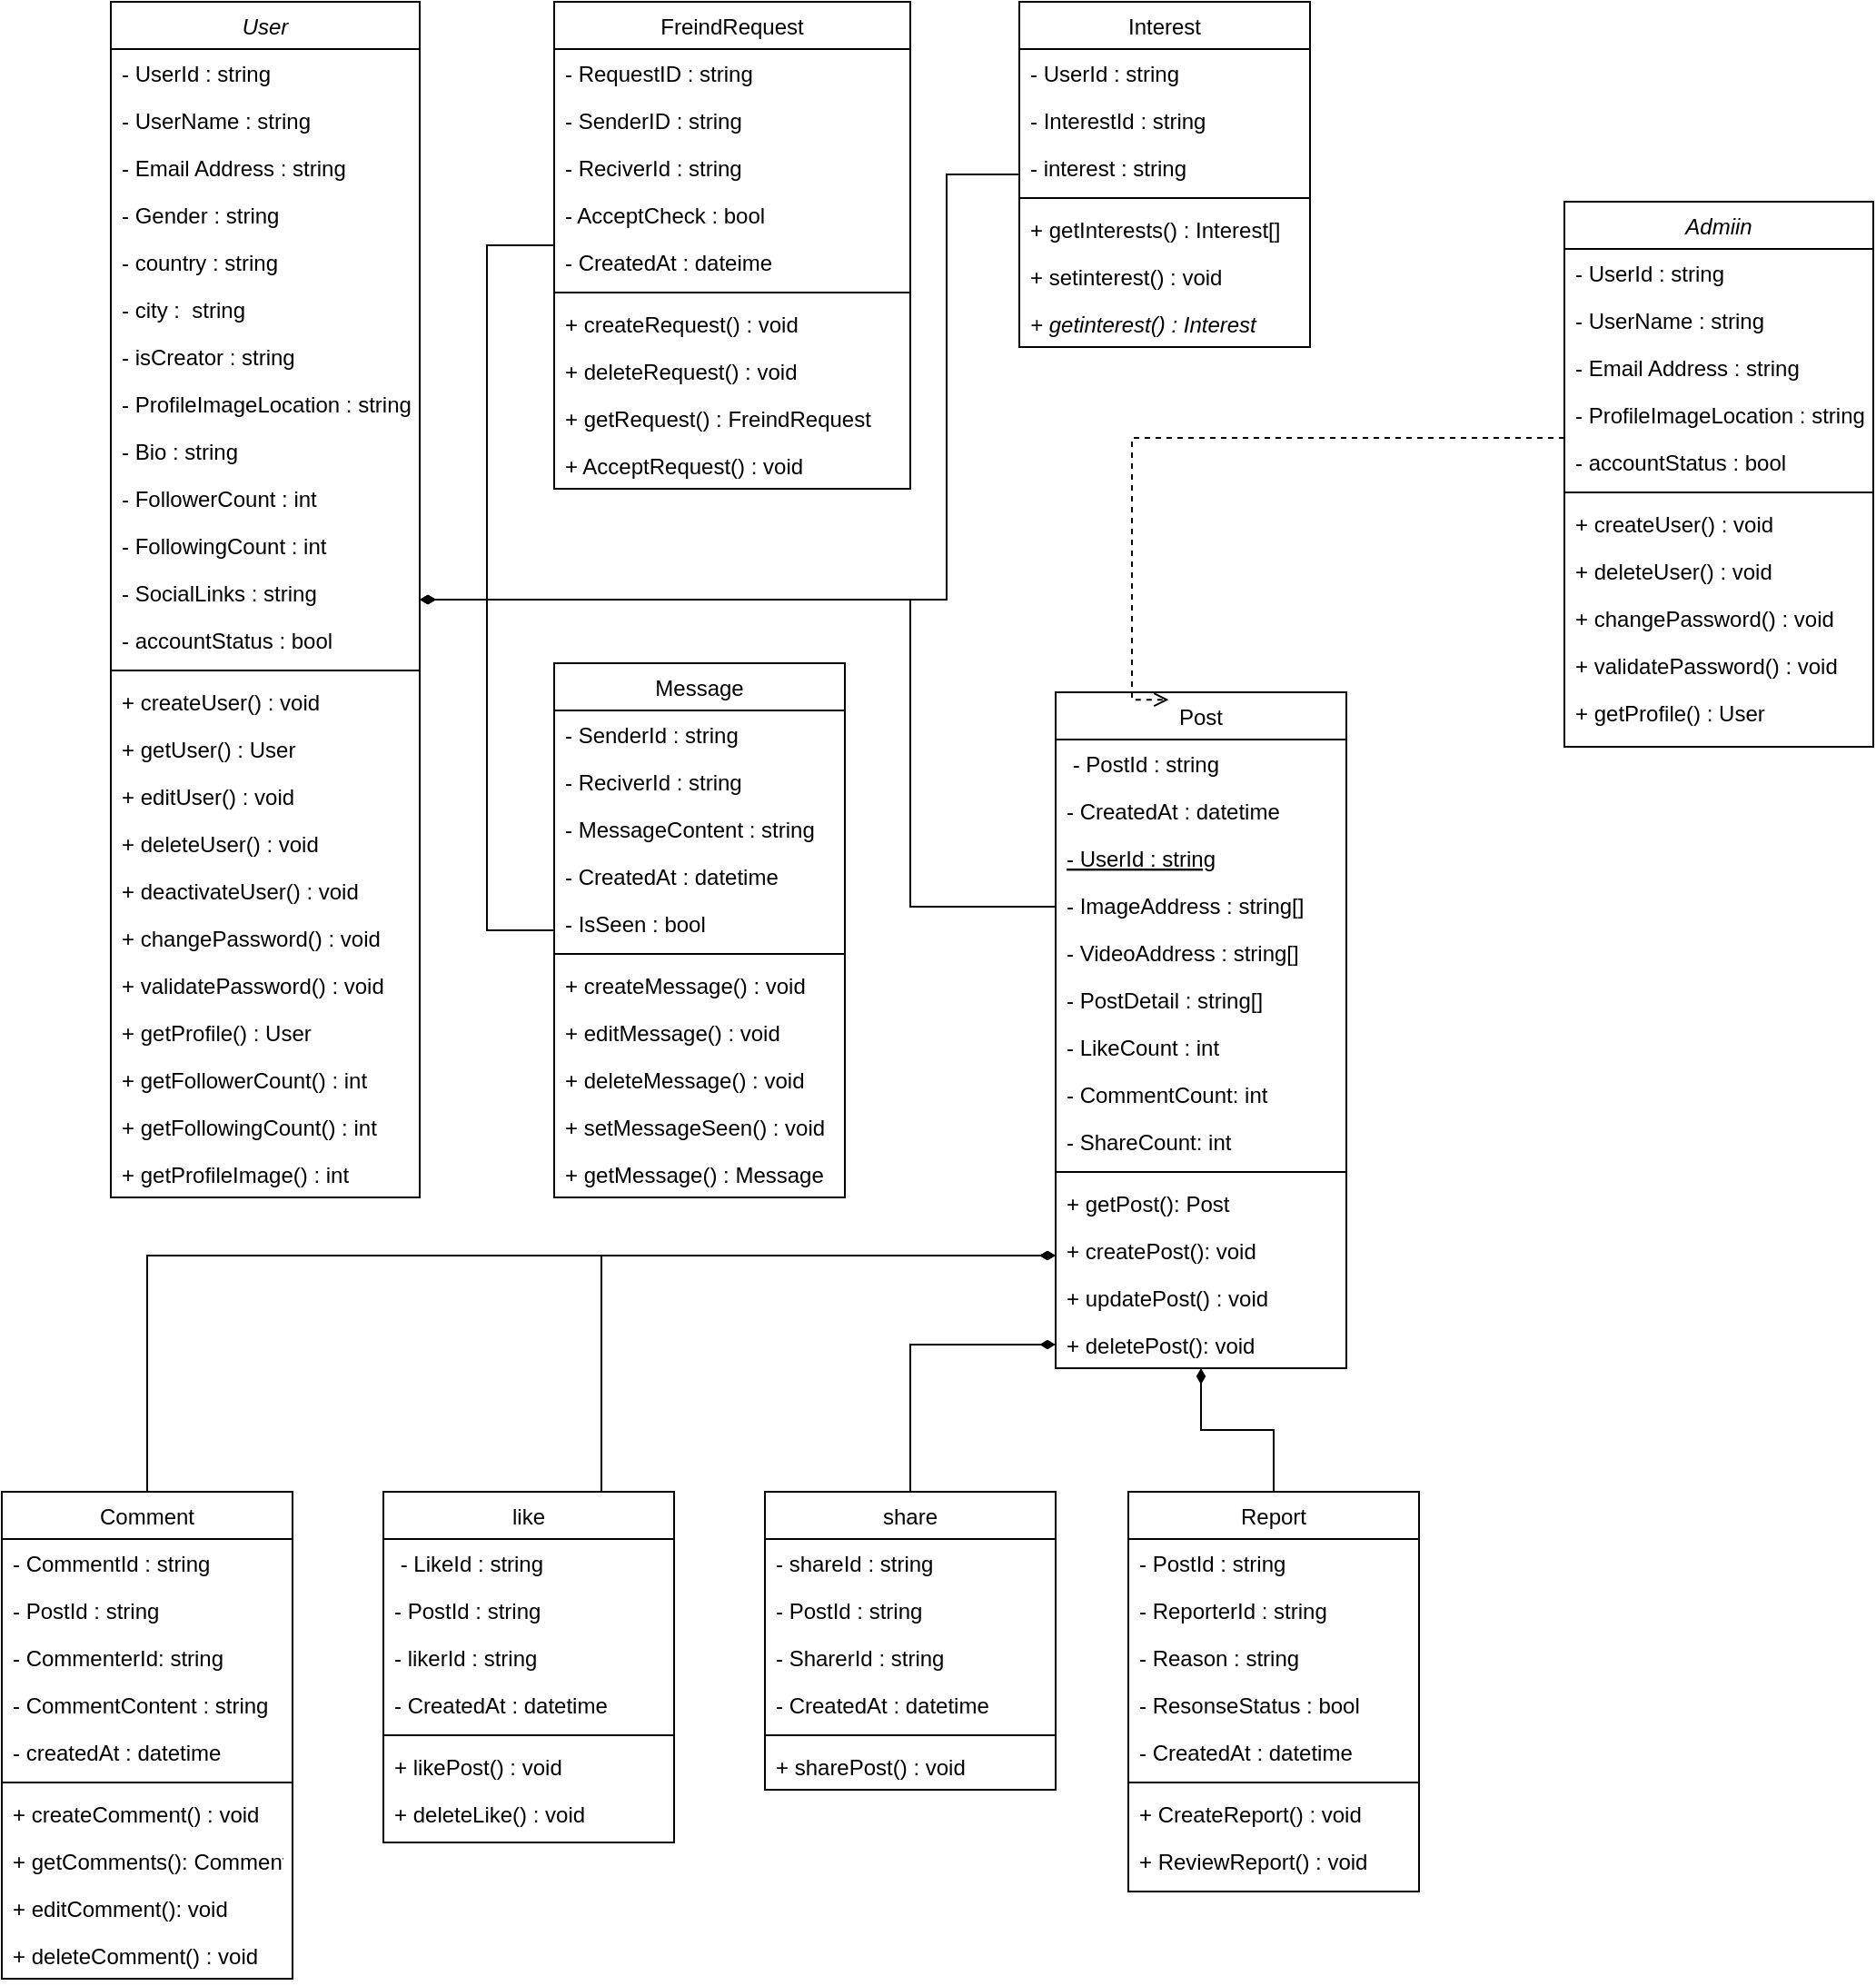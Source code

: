 <mxfile version="24.7.17" pages="2">
  <diagram id="C5RBs43oDa-KdzZeNtuy" name="class diagram">
    <mxGraphModel dx="1668" dy="986" grid="1" gridSize="10" guides="1" tooltips="1" connect="1" arrows="1" fold="1" page="1" pageScale="1" pageWidth="827" pageHeight="1169" math="0" shadow="0">
      <root>
        <mxCell id="WIyWlLk6GJQsqaUBKTNV-0" />
        <mxCell id="WIyWlLk6GJQsqaUBKTNV-1" parent="WIyWlLk6GJQsqaUBKTNV-0" />
        <mxCell id="pIedaLBn0ASwjdVIAK0J-13" style="edgeStyle=orthogonalEdgeStyle;rounded=0;orthogonalLoop=1;jettySize=auto;html=1;endArrow=none;endFill=0;startArrow=diamondThin;startFill=1;" edge="1" parent="WIyWlLk6GJQsqaUBKTNV-1" source="zkfFHV4jXpPFQw0GAbJ--0" target="zkfFHV4jXpPFQw0GAbJ--13">
          <mxGeometry relative="1" as="geometry" />
        </mxCell>
        <mxCell id="pIedaLBn0ASwjdVIAK0J-15" style="edgeStyle=orthogonalEdgeStyle;rounded=0;orthogonalLoop=1;jettySize=auto;html=1;endArrow=none;endFill=0;startArrow=diamondThin;startFill=1;" edge="1" parent="WIyWlLk6GJQsqaUBKTNV-1" source="zkfFHV4jXpPFQw0GAbJ--0" target="5vlNXET2aNIFZDyV_M3n-44">
          <mxGeometry relative="1" as="geometry" />
        </mxCell>
        <mxCell id="pIedaLBn0ASwjdVIAK0J-17" style="edgeStyle=orthogonalEdgeStyle;rounded=0;orthogonalLoop=1;jettySize=auto;html=1;endArrow=none;endFill=0;startArrow=diamondThin;startFill=1;" edge="1" parent="WIyWlLk6GJQsqaUBKTNV-1" source="zkfFHV4jXpPFQw0GAbJ--0" target="zkfFHV4jXpPFQw0GAbJ--6">
          <mxGeometry relative="1" as="geometry">
            <Array as="points">
              <mxPoint x="530" y="389" />
              <mxPoint x="530" y="558" />
            </Array>
          </mxGeometry>
        </mxCell>
        <mxCell id="pIedaLBn0ASwjdVIAK0J-18" style="edgeStyle=orthogonalEdgeStyle;rounded=0;orthogonalLoop=1;jettySize=auto;html=1;endArrow=none;endFill=0;startArrow=diamondThin;startFill=1;" edge="1" parent="WIyWlLk6GJQsqaUBKTNV-1" source="zkfFHV4jXpPFQw0GAbJ--0" target="5vlNXET2aNIFZDyV_M3n-92">
          <mxGeometry relative="1" as="geometry">
            <Array as="points">
              <mxPoint x="550" y="389" />
              <mxPoint x="550" y="155" />
            </Array>
          </mxGeometry>
        </mxCell>
        <mxCell id="zkfFHV4jXpPFQw0GAbJ--0" value="User" style="swimlane;fontStyle=2;align=center;verticalAlign=top;childLayout=stackLayout;horizontal=1;startSize=26;horizontalStack=0;resizeParent=1;resizeLast=0;collapsible=1;marginBottom=0;rounded=0;shadow=0;strokeWidth=1;" parent="WIyWlLk6GJQsqaUBKTNV-1" vertex="1">
          <mxGeometry x="90" y="60" width="170" height="658" as="geometry">
            <mxRectangle x="230" y="140" width="160" height="26" as="alternateBounds" />
          </mxGeometry>
        </mxCell>
        <mxCell id="zkfFHV4jXpPFQw0GAbJ--1" value="- UserId : string" style="text;align=left;verticalAlign=top;spacingLeft=4;spacingRight=4;overflow=hidden;rotatable=0;points=[[0,0.5],[1,0.5]];portConstraint=eastwest;" parent="zkfFHV4jXpPFQw0GAbJ--0" vertex="1">
          <mxGeometry y="26" width="170" height="26" as="geometry" />
        </mxCell>
        <mxCell id="zkfFHV4jXpPFQw0GAbJ--2" value="- UserName : string" style="text;align=left;verticalAlign=top;spacingLeft=4;spacingRight=4;overflow=hidden;rotatable=0;points=[[0,0.5],[1,0.5]];portConstraint=eastwest;rounded=0;shadow=0;html=0;" parent="zkfFHV4jXpPFQw0GAbJ--0" vertex="1">
          <mxGeometry y="52" width="170" height="26" as="geometry" />
        </mxCell>
        <mxCell id="zkfFHV4jXpPFQw0GAbJ--3" value="- Email Address : string" style="text;align=left;verticalAlign=top;spacingLeft=4;spacingRight=4;overflow=hidden;rotatable=0;points=[[0,0.5],[1,0.5]];portConstraint=eastwest;rounded=0;shadow=0;html=0;" parent="zkfFHV4jXpPFQw0GAbJ--0" vertex="1">
          <mxGeometry y="78" width="170" height="26" as="geometry" />
        </mxCell>
        <mxCell id="zkfFHV4jXpPFQw0GAbJ--5" value="- Gender : string" style="text;align=left;verticalAlign=top;spacingLeft=4;spacingRight=4;overflow=hidden;rotatable=0;points=[[0,0.5],[1,0.5]];portConstraint=eastwest;" parent="zkfFHV4jXpPFQw0GAbJ--0" vertex="1">
          <mxGeometry y="104" width="170" height="26" as="geometry" />
        </mxCell>
        <mxCell id="5vlNXET2aNIFZDyV_M3n-0" value="- country : string" style="text;align=left;verticalAlign=top;spacingLeft=4;spacingRight=4;overflow=hidden;rotatable=0;points=[[0,0.5],[1,0.5]];portConstraint=eastwest;rounded=0;shadow=0;html=0;" vertex="1" parent="zkfFHV4jXpPFQw0GAbJ--0">
          <mxGeometry y="130" width="170" height="26" as="geometry" />
        </mxCell>
        <mxCell id="5vlNXET2aNIFZDyV_M3n-1" value="- city :  string" style="text;align=left;verticalAlign=top;spacingLeft=4;spacingRight=4;overflow=hidden;rotatable=0;points=[[0,0.5],[1,0.5]];portConstraint=eastwest;rounded=0;shadow=0;html=0;" vertex="1" parent="zkfFHV4jXpPFQw0GAbJ--0">
          <mxGeometry y="156" width="170" height="26" as="geometry" />
        </mxCell>
        <mxCell id="5vlNXET2aNIFZDyV_M3n-2" value="- isCreator : string" style="text;align=left;verticalAlign=top;spacingLeft=4;spacingRight=4;overflow=hidden;rotatable=0;points=[[0,0.5],[1,0.5]];portConstraint=eastwest;rounded=0;shadow=0;html=0;" vertex="1" parent="zkfFHV4jXpPFQw0GAbJ--0">
          <mxGeometry y="182" width="170" height="26" as="geometry" />
        </mxCell>
        <mxCell id="5vlNXET2aNIFZDyV_M3n-3" value="- ProfileImageLocation : string" style="text;align=left;verticalAlign=top;spacingLeft=4;spacingRight=4;overflow=hidden;rotatable=0;points=[[0,0.5],[1,0.5]];portConstraint=eastwest;rounded=0;shadow=0;html=0;" vertex="1" parent="zkfFHV4jXpPFQw0GAbJ--0">
          <mxGeometry y="208" width="170" height="26" as="geometry" />
        </mxCell>
        <mxCell id="5vlNXET2aNIFZDyV_M3n-4" value="- Bio : string" style="text;align=left;verticalAlign=top;spacingLeft=4;spacingRight=4;overflow=hidden;rotatable=0;points=[[0,0.5],[1,0.5]];portConstraint=eastwest;rounded=0;shadow=0;html=0;" vertex="1" parent="zkfFHV4jXpPFQw0GAbJ--0">
          <mxGeometry y="234" width="170" height="26" as="geometry" />
        </mxCell>
        <mxCell id="5vlNXET2aNIFZDyV_M3n-5" value="- FollowerCount : int" style="text;align=left;verticalAlign=top;spacingLeft=4;spacingRight=4;overflow=hidden;rotatable=0;points=[[0,0.5],[1,0.5]];portConstraint=eastwest;rounded=0;shadow=0;html=0;" vertex="1" parent="zkfFHV4jXpPFQw0GAbJ--0">
          <mxGeometry y="260" width="170" height="26" as="geometry" />
        </mxCell>
        <mxCell id="5vlNXET2aNIFZDyV_M3n-6" value="- FollowingCount : int" style="text;align=left;verticalAlign=top;spacingLeft=4;spacingRight=4;overflow=hidden;rotatable=0;points=[[0,0.5],[1,0.5]];portConstraint=eastwest;rounded=0;shadow=0;html=0;" vertex="1" parent="zkfFHV4jXpPFQw0GAbJ--0">
          <mxGeometry y="286" width="170" height="26" as="geometry" />
        </mxCell>
        <mxCell id="5vlNXET2aNIFZDyV_M3n-7" value="- SocialLinks : string" style="text;align=left;verticalAlign=top;spacingLeft=4;spacingRight=4;overflow=hidden;rotatable=0;points=[[0,0.5],[1,0.5]];portConstraint=eastwest;rounded=0;shadow=0;html=0;" vertex="1" parent="zkfFHV4jXpPFQw0GAbJ--0">
          <mxGeometry y="312" width="170" height="26" as="geometry" />
        </mxCell>
        <mxCell id="5vlNXET2aNIFZDyV_M3n-8" value="- accountStatus : bool" style="text;align=left;verticalAlign=top;spacingLeft=4;spacingRight=4;overflow=hidden;rotatable=0;points=[[0,0.5],[1,0.5]];portConstraint=eastwest;rounded=0;shadow=0;html=0;" vertex="1" parent="zkfFHV4jXpPFQw0GAbJ--0">
          <mxGeometry y="338" width="170" height="26" as="geometry" />
        </mxCell>
        <mxCell id="zkfFHV4jXpPFQw0GAbJ--4" value="" style="line;html=1;strokeWidth=1;align=left;verticalAlign=middle;spacingTop=-1;spacingLeft=3;spacingRight=3;rotatable=0;labelPosition=right;points=[];portConstraint=eastwest;" parent="zkfFHV4jXpPFQw0GAbJ--0" vertex="1">
          <mxGeometry y="364" width="170" height="8" as="geometry" />
        </mxCell>
        <mxCell id="5vlNXET2aNIFZDyV_M3n-9" value="+ createUser() : void" style="text;align=left;verticalAlign=top;spacingLeft=4;spacingRight=4;overflow=hidden;rotatable=0;points=[[0,0.5],[1,0.5]];portConstraint=eastwest;rounded=0;shadow=0;html=0;" vertex="1" parent="zkfFHV4jXpPFQw0GAbJ--0">
          <mxGeometry y="372" width="170" height="26" as="geometry" />
        </mxCell>
        <mxCell id="5vlNXET2aNIFZDyV_M3n-61" value="+ getUser() : User" style="text;align=left;verticalAlign=top;spacingLeft=4;spacingRight=4;overflow=hidden;rotatable=0;points=[[0,0.5],[1,0.5]];portConstraint=eastwest;rounded=0;shadow=0;html=0;" vertex="1" parent="zkfFHV4jXpPFQw0GAbJ--0">
          <mxGeometry y="398" width="170" height="26" as="geometry" />
        </mxCell>
        <mxCell id="5vlNXET2aNIFZDyV_M3n-62" value="+ editUser() : void" style="text;align=left;verticalAlign=top;spacingLeft=4;spacingRight=4;overflow=hidden;rotatable=0;points=[[0,0.5],[1,0.5]];portConstraint=eastwest;rounded=0;shadow=0;html=0;" vertex="1" parent="zkfFHV4jXpPFQw0GAbJ--0">
          <mxGeometry y="424" width="170" height="26" as="geometry" />
        </mxCell>
        <mxCell id="5vlNXET2aNIFZDyV_M3n-63" value="+ deleteUser() : void" style="text;align=left;verticalAlign=top;spacingLeft=4;spacingRight=4;overflow=hidden;rotatable=0;points=[[0,0.5],[1,0.5]];portConstraint=eastwest;rounded=0;shadow=0;html=0;" vertex="1" parent="zkfFHV4jXpPFQw0GAbJ--0">
          <mxGeometry y="450" width="170" height="26" as="geometry" />
        </mxCell>
        <mxCell id="5vlNXET2aNIFZDyV_M3n-64" value="+ deactivateUser() : void" style="text;align=left;verticalAlign=top;spacingLeft=4;spacingRight=4;overflow=hidden;rotatable=0;points=[[0,0.5],[1,0.5]];portConstraint=eastwest;rounded=0;shadow=0;html=0;" vertex="1" parent="zkfFHV4jXpPFQw0GAbJ--0">
          <mxGeometry y="476" width="170" height="26" as="geometry" />
        </mxCell>
        <mxCell id="5vlNXET2aNIFZDyV_M3n-65" value="+ changePassword() : void" style="text;align=left;verticalAlign=top;spacingLeft=4;spacingRight=4;overflow=hidden;rotatable=0;points=[[0,0.5],[1,0.5]];portConstraint=eastwest;rounded=0;shadow=0;html=0;" vertex="1" parent="zkfFHV4jXpPFQw0GAbJ--0">
          <mxGeometry y="502" width="170" height="26" as="geometry" />
        </mxCell>
        <mxCell id="5vlNXET2aNIFZDyV_M3n-66" value="+ validatePassword() : void" style="text;align=left;verticalAlign=top;spacingLeft=4;spacingRight=4;overflow=hidden;rotatable=0;points=[[0,0.5],[1,0.5]];portConstraint=eastwest;rounded=0;shadow=0;html=0;" vertex="1" parent="zkfFHV4jXpPFQw0GAbJ--0">
          <mxGeometry y="528" width="170" height="26" as="geometry" />
        </mxCell>
        <mxCell id="5vlNXET2aNIFZDyV_M3n-67" value="+ getProfile() : User" style="text;align=left;verticalAlign=top;spacingLeft=4;spacingRight=4;overflow=hidden;rotatable=0;points=[[0,0.5],[1,0.5]];portConstraint=eastwest;rounded=0;shadow=0;html=0;" vertex="1" parent="zkfFHV4jXpPFQw0GAbJ--0">
          <mxGeometry y="554" width="170" height="26" as="geometry" />
        </mxCell>
        <mxCell id="5vlNXET2aNIFZDyV_M3n-88" value="+ getFollowerCount() : int" style="text;align=left;verticalAlign=top;spacingLeft=4;spacingRight=4;overflow=hidden;rotatable=0;points=[[0,0.5],[1,0.5]];portConstraint=eastwest;rounded=0;shadow=0;html=0;" vertex="1" parent="zkfFHV4jXpPFQw0GAbJ--0">
          <mxGeometry y="580" width="170" height="26" as="geometry" />
        </mxCell>
        <mxCell id="5vlNXET2aNIFZDyV_M3n-91" value="+ getFollowingCount() : int" style="text;align=left;verticalAlign=top;spacingLeft=4;spacingRight=4;overflow=hidden;rotatable=0;points=[[0,0.5],[1,0.5]];portConstraint=eastwest;rounded=0;shadow=0;html=0;" vertex="1" parent="zkfFHV4jXpPFQw0GAbJ--0">
          <mxGeometry y="606" width="170" height="26" as="geometry" />
        </mxCell>
        <mxCell id="5vlNXET2aNIFZDyV_M3n-89" value="+ getProfileImage() : int" style="text;align=left;verticalAlign=top;spacingLeft=4;spacingRight=4;overflow=hidden;rotatable=0;points=[[0,0.5],[1,0.5]];portConstraint=eastwest;rounded=0;shadow=0;html=0;" vertex="1" parent="zkfFHV4jXpPFQw0GAbJ--0">
          <mxGeometry y="632" width="170" height="26" as="geometry" />
        </mxCell>
        <mxCell id="pIedaLBn0ASwjdVIAK0J-7" style="edgeStyle=orthogonalEdgeStyle;rounded=0;orthogonalLoop=1;jettySize=auto;html=1;entryX=0.75;entryY=0;entryDx=0;entryDy=0;endArrow=none;endFill=0;startArrow=diamondThin;startFill=1;" edge="1" parent="WIyWlLk6GJQsqaUBKTNV-1" source="zkfFHV4jXpPFQw0GAbJ--6" target="5vlNXET2aNIFZDyV_M3n-30">
          <mxGeometry relative="1" as="geometry">
            <Array as="points">
              <mxPoint x="360" y="750" />
            </Array>
          </mxGeometry>
        </mxCell>
        <mxCell id="pIedaLBn0ASwjdVIAK0J-9" style="edgeStyle=orthogonalEdgeStyle;rounded=0;orthogonalLoop=1;jettySize=auto;html=1;endArrow=none;endFill=0;startArrow=diamondThin;startFill=1;" edge="1" parent="WIyWlLk6GJQsqaUBKTNV-1" source="zkfFHV4jXpPFQw0GAbJ--6" target="5vlNXET2aNIFZDyV_M3n-23">
          <mxGeometry relative="1" as="geometry">
            <Array as="points">
              <mxPoint x="110" y="750" />
            </Array>
          </mxGeometry>
        </mxCell>
        <mxCell id="pIedaLBn0ASwjdVIAK0J-16" style="edgeStyle=orthogonalEdgeStyle;rounded=0;orthogonalLoop=1;jettySize=auto;html=1;endArrow=none;endFill=0;startArrow=diamondThin;startFill=1;" edge="1" parent="WIyWlLk6GJQsqaUBKTNV-1" source="zkfFHV4jXpPFQw0GAbJ--6" target="5vlNXET2aNIFZDyV_M3n-51">
          <mxGeometry relative="1" as="geometry" />
        </mxCell>
        <mxCell id="zkfFHV4jXpPFQw0GAbJ--6" value="Post" style="swimlane;fontStyle=0;align=center;verticalAlign=top;childLayout=stackLayout;horizontal=1;startSize=26;horizontalStack=0;resizeParent=1;resizeLast=0;collapsible=1;marginBottom=0;rounded=0;shadow=0;strokeWidth=1;" parent="WIyWlLk6GJQsqaUBKTNV-1" vertex="1">
          <mxGeometry x="610" y="440" width="160" height="372" as="geometry">
            <mxRectangle x="130" y="380" width="160" height="26" as="alternateBounds" />
          </mxGeometry>
        </mxCell>
        <mxCell id="zkfFHV4jXpPFQw0GAbJ--7" value=" - PostId : string" style="text;align=left;verticalAlign=top;spacingLeft=4;spacingRight=4;overflow=hidden;rotatable=0;points=[[0,0.5],[1,0.5]];portConstraint=eastwest;" parent="zkfFHV4jXpPFQw0GAbJ--6" vertex="1">
          <mxGeometry y="26" width="160" height="26" as="geometry" />
        </mxCell>
        <mxCell id="zkfFHV4jXpPFQw0GAbJ--8" value="- CreatedAt : datetime" style="text;align=left;verticalAlign=top;spacingLeft=4;spacingRight=4;overflow=hidden;rotatable=0;points=[[0,0.5],[1,0.5]];portConstraint=eastwest;rounded=0;shadow=0;html=0;" parent="zkfFHV4jXpPFQw0GAbJ--6" vertex="1">
          <mxGeometry y="52" width="160" height="26" as="geometry" />
        </mxCell>
        <mxCell id="zkfFHV4jXpPFQw0GAbJ--10" value="- UserId : string" style="text;align=left;verticalAlign=top;spacingLeft=4;spacingRight=4;overflow=hidden;rotatable=0;points=[[0,0.5],[1,0.5]];portConstraint=eastwest;fontStyle=4" parent="zkfFHV4jXpPFQw0GAbJ--6" vertex="1">
          <mxGeometry y="78" width="160" height="26" as="geometry" />
        </mxCell>
        <mxCell id="zkfFHV4jXpPFQw0GAbJ--11" value="- ImageAddress : string[]" style="text;align=left;verticalAlign=top;spacingLeft=4;spacingRight=4;overflow=hidden;rotatable=0;points=[[0,0.5],[1,0.5]];portConstraint=eastwest;" parent="zkfFHV4jXpPFQw0GAbJ--6" vertex="1">
          <mxGeometry y="104" width="160" height="26" as="geometry" />
        </mxCell>
        <mxCell id="5vlNXET2aNIFZDyV_M3n-10" value="- VideoAddress : string[]" style="text;align=left;verticalAlign=top;spacingLeft=4;spacingRight=4;overflow=hidden;rotatable=0;points=[[0,0.5],[1,0.5]];portConstraint=eastwest;rounded=0;shadow=0;html=0;" vertex="1" parent="zkfFHV4jXpPFQw0GAbJ--6">
          <mxGeometry y="130" width="160" height="26" as="geometry" />
        </mxCell>
        <mxCell id="5vlNXET2aNIFZDyV_M3n-11" value="- PostDetail : string[]" style="text;align=left;verticalAlign=top;spacingLeft=4;spacingRight=4;overflow=hidden;rotatable=0;points=[[0,0.5],[1,0.5]];portConstraint=eastwest;rounded=0;shadow=0;html=0;" vertex="1" parent="zkfFHV4jXpPFQw0GAbJ--6">
          <mxGeometry y="156" width="160" height="26" as="geometry" />
        </mxCell>
        <mxCell id="5vlNXET2aNIFZDyV_M3n-12" value="- LikeCount : int" style="text;align=left;verticalAlign=top;spacingLeft=4;spacingRight=4;overflow=hidden;rotatable=0;points=[[0,0.5],[1,0.5]];portConstraint=eastwest;rounded=0;shadow=0;html=0;" vertex="1" parent="zkfFHV4jXpPFQw0GAbJ--6">
          <mxGeometry y="182" width="160" height="26" as="geometry" />
        </mxCell>
        <mxCell id="5vlNXET2aNIFZDyV_M3n-13" value="- CommentCount: int" style="text;align=left;verticalAlign=top;spacingLeft=4;spacingRight=4;overflow=hidden;rotatable=0;points=[[0,0.5],[1,0.5]];portConstraint=eastwest;rounded=0;shadow=0;html=0;" vertex="1" parent="zkfFHV4jXpPFQw0GAbJ--6">
          <mxGeometry y="208" width="160" height="26" as="geometry" />
        </mxCell>
        <mxCell id="5vlNXET2aNIFZDyV_M3n-14" value="- ShareCount: int" style="text;align=left;verticalAlign=top;spacingLeft=4;spacingRight=4;overflow=hidden;rotatable=0;points=[[0,0.5],[1,0.5]];portConstraint=eastwest;rounded=0;shadow=0;html=0;" vertex="1" parent="zkfFHV4jXpPFQw0GAbJ--6">
          <mxGeometry y="234" width="160" height="26" as="geometry" />
        </mxCell>
        <mxCell id="zkfFHV4jXpPFQw0GAbJ--9" value="" style="line;html=1;strokeWidth=1;align=left;verticalAlign=middle;spacingTop=-1;spacingLeft=3;spacingRight=3;rotatable=0;labelPosition=right;points=[];portConstraint=eastwest;" parent="zkfFHV4jXpPFQw0GAbJ--6" vertex="1">
          <mxGeometry y="260" width="160" height="8" as="geometry" />
        </mxCell>
        <mxCell id="5vlNXET2aNIFZDyV_M3n-15" value="+ getPost(): Post" style="text;align=left;verticalAlign=top;spacingLeft=4;spacingRight=4;overflow=hidden;rotatable=0;points=[[0,0.5],[1,0.5]];portConstraint=eastwest;rounded=0;shadow=0;html=0;" vertex="1" parent="zkfFHV4jXpPFQw0GAbJ--6">
          <mxGeometry y="268" width="160" height="26" as="geometry" />
        </mxCell>
        <mxCell id="5vlNXET2aNIFZDyV_M3n-58" value="+ createPost(): void" style="text;align=left;verticalAlign=top;spacingLeft=4;spacingRight=4;overflow=hidden;rotatable=0;points=[[0,0.5],[1,0.5]];portConstraint=eastwest;rounded=0;shadow=0;html=0;" vertex="1" parent="zkfFHV4jXpPFQw0GAbJ--6">
          <mxGeometry y="294" width="160" height="26" as="geometry" />
        </mxCell>
        <mxCell id="5vlNXET2aNIFZDyV_M3n-59" value="+ updatePost() : void" style="text;align=left;verticalAlign=top;spacingLeft=4;spacingRight=4;overflow=hidden;rotatable=0;points=[[0,0.5],[1,0.5]];portConstraint=eastwest;rounded=0;shadow=0;html=0;" vertex="1" parent="zkfFHV4jXpPFQw0GAbJ--6">
          <mxGeometry y="320" width="160" height="26" as="geometry" />
        </mxCell>
        <mxCell id="5vlNXET2aNIFZDyV_M3n-60" value="+ deletePost(): void" style="text;align=left;verticalAlign=top;spacingLeft=4;spacingRight=4;overflow=hidden;rotatable=0;points=[[0,0.5],[1,0.5]];portConstraint=eastwest;rounded=0;shadow=0;html=0;" vertex="1" parent="zkfFHV4jXpPFQw0GAbJ--6">
          <mxGeometry y="346" width="160" height="26" as="geometry" />
        </mxCell>
        <mxCell id="zkfFHV4jXpPFQw0GAbJ--13" value="Message" style="swimlane;fontStyle=0;align=center;verticalAlign=top;childLayout=stackLayout;horizontal=1;startSize=26;horizontalStack=0;resizeParent=1;resizeLast=0;collapsible=1;marginBottom=0;rounded=0;shadow=0;strokeWidth=1;" parent="WIyWlLk6GJQsqaUBKTNV-1" vertex="1">
          <mxGeometry x="334" y="424" width="160" height="294" as="geometry">
            <mxRectangle x="340" y="380" width="170" height="26" as="alternateBounds" />
          </mxGeometry>
        </mxCell>
        <mxCell id="zkfFHV4jXpPFQw0GAbJ--14" value="- SenderId : string" style="text;align=left;verticalAlign=top;spacingLeft=4;spacingRight=4;overflow=hidden;rotatable=0;points=[[0,0.5],[1,0.5]];portConstraint=eastwest;" parent="zkfFHV4jXpPFQw0GAbJ--13" vertex="1">
          <mxGeometry y="26" width="160" height="26" as="geometry" />
        </mxCell>
        <mxCell id="5vlNXET2aNIFZDyV_M3n-16" value="- ReciverId : string" style="text;align=left;verticalAlign=top;spacingLeft=4;spacingRight=4;overflow=hidden;rotatable=0;points=[[0,0.5],[1,0.5]];portConstraint=eastwest;" vertex="1" parent="zkfFHV4jXpPFQw0GAbJ--13">
          <mxGeometry y="52" width="160" height="26" as="geometry" />
        </mxCell>
        <mxCell id="5vlNXET2aNIFZDyV_M3n-17" value="- MessageContent : string" style="text;align=left;verticalAlign=top;spacingLeft=4;spacingRight=4;overflow=hidden;rotatable=0;points=[[0,0.5],[1,0.5]];portConstraint=eastwest;" vertex="1" parent="zkfFHV4jXpPFQw0GAbJ--13">
          <mxGeometry y="78" width="160" height="26" as="geometry" />
        </mxCell>
        <mxCell id="5vlNXET2aNIFZDyV_M3n-18" value="- CreatedAt : datetime" style="text;align=left;verticalAlign=top;spacingLeft=4;spacingRight=4;overflow=hidden;rotatable=0;points=[[0,0.5],[1,0.5]];portConstraint=eastwest;" vertex="1" parent="zkfFHV4jXpPFQw0GAbJ--13">
          <mxGeometry y="104" width="160" height="26" as="geometry" />
        </mxCell>
        <mxCell id="5vlNXET2aNIFZDyV_M3n-19" value="- IsSeen : bool" style="text;align=left;verticalAlign=top;spacingLeft=4;spacingRight=4;overflow=hidden;rotatable=0;points=[[0,0.5],[1,0.5]];portConstraint=eastwest;" vertex="1" parent="zkfFHV4jXpPFQw0GAbJ--13">
          <mxGeometry y="130" width="160" height="26" as="geometry" />
        </mxCell>
        <mxCell id="zkfFHV4jXpPFQw0GAbJ--15" value="" style="line;html=1;strokeWidth=1;align=left;verticalAlign=middle;spacingTop=-1;spacingLeft=3;spacingRight=3;rotatable=0;labelPosition=right;points=[];portConstraint=eastwest;" parent="zkfFHV4jXpPFQw0GAbJ--13" vertex="1">
          <mxGeometry y="156" width="160" height="8" as="geometry" />
        </mxCell>
        <mxCell id="5vlNXET2aNIFZDyV_M3n-83" value="+ createMessage() : void" style="text;align=left;verticalAlign=top;spacingLeft=4;spacingRight=4;overflow=hidden;rotatable=0;points=[[0,0.5],[1,0.5]];portConstraint=eastwest;" vertex="1" parent="zkfFHV4jXpPFQw0GAbJ--13">
          <mxGeometry y="164" width="160" height="26" as="geometry" />
        </mxCell>
        <mxCell id="5vlNXET2aNIFZDyV_M3n-84" value="+ editMessage() : void" style="text;align=left;verticalAlign=top;spacingLeft=4;spacingRight=4;overflow=hidden;rotatable=0;points=[[0,0.5],[1,0.5]];portConstraint=eastwest;" vertex="1" parent="zkfFHV4jXpPFQw0GAbJ--13">
          <mxGeometry y="190" width="160" height="26" as="geometry" />
        </mxCell>
        <mxCell id="5vlNXET2aNIFZDyV_M3n-85" value="+ deleteMessage() : void" style="text;align=left;verticalAlign=top;spacingLeft=4;spacingRight=4;overflow=hidden;rotatable=0;points=[[0,0.5],[1,0.5]];portConstraint=eastwest;" vertex="1" parent="zkfFHV4jXpPFQw0GAbJ--13">
          <mxGeometry y="216" width="160" height="26" as="geometry" />
        </mxCell>
        <mxCell id="5vlNXET2aNIFZDyV_M3n-86" value="+ setMessageSeen() : void" style="text;align=left;verticalAlign=top;spacingLeft=4;spacingRight=4;overflow=hidden;rotatable=0;points=[[0,0.5],[1,0.5]];portConstraint=eastwest;" vertex="1" parent="zkfFHV4jXpPFQw0GAbJ--13">
          <mxGeometry y="242" width="160" height="26" as="geometry" />
        </mxCell>
        <mxCell id="5vlNXET2aNIFZDyV_M3n-87" value="+ getMessage() : Message" style="text;align=left;verticalAlign=top;spacingLeft=4;spacingRight=4;overflow=hidden;rotatable=0;points=[[0,0.5],[1,0.5]];portConstraint=eastwest;" vertex="1" parent="zkfFHV4jXpPFQw0GAbJ--13">
          <mxGeometry y="268" width="160" height="26" as="geometry" />
        </mxCell>
        <mxCell id="5vlNXET2aNIFZDyV_M3n-23" value="Comment" style="swimlane;fontStyle=0;align=center;verticalAlign=top;childLayout=stackLayout;horizontal=1;startSize=26;horizontalStack=0;resizeParent=1;resizeLast=0;collapsible=1;marginBottom=0;rounded=0;shadow=0;strokeWidth=1;" vertex="1" parent="WIyWlLk6GJQsqaUBKTNV-1">
          <mxGeometry x="30" y="880" width="160" height="268" as="geometry">
            <mxRectangle x="340" y="380" width="170" height="26" as="alternateBounds" />
          </mxGeometry>
        </mxCell>
        <mxCell id="5vlNXET2aNIFZDyV_M3n-24" value="- CommentId : string" style="text;align=left;verticalAlign=top;spacingLeft=4;spacingRight=4;overflow=hidden;rotatable=0;points=[[0,0.5],[1,0.5]];portConstraint=eastwest;" vertex="1" parent="5vlNXET2aNIFZDyV_M3n-23">
          <mxGeometry y="26" width="160" height="26" as="geometry" />
        </mxCell>
        <mxCell id="5vlNXET2aNIFZDyV_M3n-25" value="- PostId : string" style="text;align=left;verticalAlign=top;spacingLeft=4;spacingRight=4;overflow=hidden;rotatable=0;points=[[0,0.5],[1,0.5]];portConstraint=eastwest;" vertex="1" parent="5vlNXET2aNIFZDyV_M3n-23">
          <mxGeometry y="52" width="160" height="26" as="geometry" />
        </mxCell>
        <mxCell id="5vlNXET2aNIFZDyV_M3n-26" value="- CommenterId: string" style="text;align=left;verticalAlign=top;spacingLeft=4;spacingRight=4;overflow=hidden;rotatable=0;points=[[0,0.5],[1,0.5]];portConstraint=eastwest;" vertex="1" parent="5vlNXET2aNIFZDyV_M3n-23">
          <mxGeometry y="78" width="160" height="26" as="geometry" />
        </mxCell>
        <mxCell id="5vlNXET2aNIFZDyV_M3n-27" value="- CommentContent : string" style="text;align=left;verticalAlign=top;spacingLeft=4;spacingRight=4;overflow=hidden;rotatable=0;points=[[0,0.5],[1,0.5]];portConstraint=eastwest;" vertex="1" parent="5vlNXET2aNIFZDyV_M3n-23">
          <mxGeometry y="104" width="160" height="26" as="geometry" />
        </mxCell>
        <mxCell id="5vlNXET2aNIFZDyV_M3n-28" value="- createdAt : datetime" style="text;align=left;verticalAlign=top;spacingLeft=4;spacingRight=4;overflow=hidden;rotatable=0;points=[[0,0.5],[1,0.5]];portConstraint=eastwest;" vertex="1" parent="5vlNXET2aNIFZDyV_M3n-23">
          <mxGeometry y="130" width="160" height="26" as="geometry" />
        </mxCell>
        <mxCell id="5vlNXET2aNIFZDyV_M3n-29" value="" style="line;html=1;strokeWidth=1;align=left;verticalAlign=middle;spacingTop=-1;spacingLeft=3;spacingRight=3;rotatable=0;labelPosition=right;points=[];portConstraint=eastwest;" vertex="1" parent="5vlNXET2aNIFZDyV_M3n-23">
          <mxGeometry y="156" width="160" height="8" as="geometry" />
        </mxCell>
        <mxCell id="5vlNXET2aNIFZDyV_M3n-75" value="+ createComment() : void " style="text;align=left;verticalAlign=top;spacingLeft=4;spacingRight=4;overflow=hidden;rotatable=0;points=[[0,0.5],[1,0.5]];portConstraint=eastwest;" vertex="1" parent="5vlNXET2aNIFZDyV_M3n-23">
          <mxGeometry y="164" width="160" height="26" as="geometry" />
        </mxCell>
        <mxCell id="5vlNXET2aNIFZDyV_M3n-76" value="+ getComments(): Comment" style="text;align=left;verticalAlign=top;spacingLeft=4;spacingRight=4;overflow=hidden;rotatable=0;points=[[0,0.5],[1,0.5]];portConstraint=eastwest;" vertex="1" parent="5vlNXET2aNIFZDyV_M3n-23">
          <mxGeometry y="190" width="160" height="26" as="geometry" />
        </mxCell>
        <mxCell id="5vlNXET2aNIFZDyV_M3n-77" value="+ editComment(): void" style="text;align=left;verticalAlign=top;spacingLeft=4;spacingRight=4;overflow=hidden;rotatable=0;points=[[0,0.5],[1,0.5]];portConstraint=eastwest;" vertex="1" parent="5vlNXET2aNIFZDyV_M3n-23">
          <mxGeometry y="216" width="160" height="26" as="geometry" />
        </mxCell>
        <mxCell id="5vlNXET2aNIFZDyV_M3n-78" value="+ deleteComment() : void " style="text;align=left;verticalAlign=top;spacingLeft=4;spacingRight=4;overflow=hidden;rotatable=0;points=[[0,0.5],[1,0.5]];portConstraint=eastwest;" vertex="1" parent="5vlNXET2aNIFZDyV_M3n-23">
          <mxGeometry y="242" width="160" height="26" as="geometry" />
        </mxCell>
        <mxCell id="5vlNXET2aNIFZDyV_M3n-30" value="like" style="swimlane;fontStyle=0;align=center;verticalAlign=top;childLayout=stackLayout;horizontal=1;startSize=26;horizontalStack=0;resizeParent=1;resizeLast=0;collapsible=1;marginBottom=0;rounded=0;shadow=0;strokeWidth=1;" vertex="1" parent="WIyWlLk6GJQsqaUBKTNV-1">
          <mxGeometry x="240" y="880" width="160" height="193" as="geometry">
            <mxRectangle x="340" y="380" width="170" height="26" as="alternateBounds" />
          </mxGeometry>
        </mxCell>
        <mxCell id="5vlNXET2aNIFZDyV_M3n-31" value=" - LikeId : string " style="text;align=left;verticalAlign=top;spacingLeft=4;spacingRight=4;overflow=hidden;rotatable=0;points=[[0,0.5],[1,0.5]];portConstraint=eastwest;" vertex="1" parent="5vlNXET2aNIFZDyV_M3n-30">
          <mxGeometry y="26" width="160" height="26" as="geometry" />
        </mxCell>
        <mxCell id="5vlNXET2aNIFZDyV_M3n-32" value="- PostId : string" style="text;align=left;verticalAlign=top;spacingLeft=4;spacingRight=4;overflow=hidden;rotatable=0;points=[[0,0.5],[1,0.5]];portConstraint=eastwest;" vertex="1" parent="5vlNXET2aNIFZDyV_M3n-30">
          <mxGeometry y="52" width="160" height="26" as="geometry" />
        </mxCell>
        <mxCell id="5vlNXET2aNIFZDyV_M3n-33" value="- likerId : string" style="text;align=left;verticalAlign=top;spacingLeft=4;spacingRight=4;overflow=hidden;rotatable=0;points=[[0,0.5],[1,0.5]];portConstraint=eastwest;" vertex="1" parent="5vlNXET2aNIFZDyV_M3n-30">
          <mxGeometry y="78" width="160" height="26" as="geometry" />
        </mxCell>
        <mxCell id="5vlNXET2aNIFZDyV_M3n-34" value="- CreatedAt : datetime" style="text;align=left;verticalAlign=top;spacingLeft=4;spacingRight=4;overflow=hidden;rotatable=0;points=[[0,0.5],[1,0.5]];portConstraint=eastwest;" vertex="1" parent="5vlNXET2aNIFZDyV_M3n-30">
          <mxGeometry y="104" width="160" height="26" as="geometry" />
        </mxCell>
        <mxCell id="5vlNXET2aNIFZDyV_M3n-36" value="" style="line;html=1;strokeWidth=1;align=left;verticalAlign=middle;spacingTop=-1;spacingLeft=3;spacingRight=3;rotatable=0;labelPosition=right;points=[];portConstraint=eastwest;" vertex="1" parent="5vlNXET2aNIFZDyV_M3n-30">
          <mxGeometry y="130" width="160" height="8" as="geometry" />
        </mxCell>
        <mxCell id="5vlNXET2aNIFZDyV_M3n-79" value="+ likePost() : void " style="text;align=left;verticalAlign=top;spacingLeft=4;spacingRight=4;overflow=hidden;rotatable=0;points=[[0,0.5],[1,0.5]];portConstraint=eastwest;" vertex="1" parent="5vlNXET2aNIFZDyV_M3n-30">
          <mxGeometry y="138" width="160" height="26" as="geometry" />
        </mxCell>
        <mxCell id="5vlNXET2aNIFZDyV_M3n-80" value="+ deleteLike() : void" style="text;align=left;verticalAlign=top;spacingLeft=4;spacingRight=4;overflow=hidden;rotatable=0;points=[[0,0.5],[1,0.5]];portConstraint=eastwest;" vertex="1" parent="5vlNXET2aNIFZDyV_M3n-30">
          <mxGeometry y="164" width="160" height="26" as="geometry" />
        </mxCell>
        <mxCell id="5vlNXET2aNIFZDyV_M3n-37" value="share" style="swimlane;fontStyle=0;align=center;verticalAlign=top;childLayout=stackLayout;horizontal=1;startSize=26;horizontalStack=0;resizeParent=1;resizeLast=0;collapsible=1;marginBottom=0;rounded=0;shadow=0;strokeWidth=1;" vertex="1" parent="WIyWlLk6GJQsqaUBKTNV-1">
          <mxGeometry x="450" y="880" width="160" height="164" as="geometry">
            <mxRectangle x="340" y="380" width="170" height="26" as="alternateBounds" />
          </mxGeometry>
        </mxCell>
        <mxCell id="5vlNXET2aNIFZDyV_M3n-38" value="- shareId : string " style="text;align=left;verticalAlign=top;spacingLeft=4;spacingRight=4;overflow=hidden;rotatable=0;points=[[0,0.5],[1,0.5]];portConstraint=eastwest;" vertex="1" parent="5vlNXET2aNIFZDyV_M3n-37">
          <mxGeometry y="26" width="160" height="26" as="geometry" />
        </mxCell>
        <mxCell id="5vlNXET2aNIFZDyV_M3n-39" value="- PostId : string" style="text;align=left;verticalAlign=top;spacingLeft=4;spacingRight=4;overflow=hidden;rotatable=0;points=[[0,0.5],[1,0.5]];portConstraint=eastwest;" vertex="1" parent="5vlNXET2aNIFZDyV_M3n-37">
          <mxGeometry y="52" width="160" height="26" as="geometry" />
        </mxCell>
        <mxCell id="5vlNXET2aNIFZDyV_M3n-40" value="- SharerId : string" style="text;align=left;verticalAlign=top;spacingLeft=4;spacingRight=4;overflow=hidden;rotatable=0;points=[[0,0.5],[1,0.5]];portConstraint=eastwest;" vertex="1" parent="5vlNXET2aNIFZDyV_M3n-37">
          <mxGeometry y="78" width="160" height="26" as="geometry" />
        </mxCell>
        <mxCell id="5vlNXET2aNIFZDyV_M3n-41" value="- CreatedAt : datetime" style="text;align=left;verticalAlign=top;spacingLeft=4;spacingRight=4;overflow=hidden;rotatable=0;points=[[0,0.5],[1,0.5]];portConstraint=eastwest;" vertex="1" parent="5vlNXET2aNIFZDyV_M3n-37">
          <mxGeometry y="104" width="160" height="26" as="geometry" />
        </mxCell>
        <mxCell id="5vlNXET2aNIFZDyV_M3n-43" value="" style="line;html=1;strokeWidth=1;align=left;verticalAlign=middle;spacingTop=-1;spacingLeft=3;spacingRight=3;rotatable=0;labelPosition=right;points=[];portConstraint=eastwest;" vertex="1" parent="5vlNXET2aNIFZDyV_M3n-37">
          <mxGeometry y="130" width="160" height="8" as="geometry" />
        </mxCell>
        <mxCell id="5vlNXET2aNIFZDyV_M3n-82" value="+ sharePost() : void" style="text;align=left;verticalAlign=top;spacingLeft=4;spacingRight=4;overflow=hidden;rotatable=0;points=[[0,0.5],[1,0.5]];portConstraint=eastwest;" vertex="1" parent="5vlNXET2aNIFZDyV_M3n-37">
          <mxGeometry y="138" width="160" height="26" as="geometry" />
        </mxCell>
        <mxCell id="5vlNXET2aNIFZDyV_M3n-44" value="FreindRequest" style="swimlane;fontStyle=0;align=center;verticalAlign=top;childLayout=stackLayout;horizontal=1;startSize=26;horizontalStack=0;resizeParent=1;resizeLast=0;collapsible=1;marginBottom=0;rounded=0;shadow=0;strokeWidth=1;" vertex="1" parent="WIyWlLk6GJQsqaUBKTNV-1">
          <mxGeometry x="334" y="60" width="196" height="268" as="geometry">
            <mxRectangle x="340" y="380" width="170" height="26" as="alternateBounds" />
          </mxGeometry>
        </mxCell>
        <mxCell id="5vlNXET2aNIFZDyV_M3n-45" value="- RequestID : string" style="text;align=left;verticalAlign=top;spacingLeft=4;spacingRight=4;overflow=hidden;rotatable=0;points=[[0,0.5],[1,0.5]];portConstraint=eastwest;" vertex="1" parent="5vlNXET2aNIFZDyV_M3n-44">
          <mxGeometry y="26" width="196" height="26" as="geometry" />
        </mxCell>
        <mxCell id="5vlNXET2aNIFZDyV_M3n-46" value="- SenderID : string" style="text;align=left;verticalAlign=top;spacingLeft=4;spacingRight=4;overflow=hidden;rotatable=0;points=[[0,0.5],[1,0.5]];portConstraint=eastwest;" vertex="1" parent="5vlNXET2aNIFZDyV_M3n-44">
          <mxGeometry y="52" width="196" height="26" as="geometry" />
        </mxCell>
        <mxCell id="5vlNXET2aNIFZDyV_M3n-47" value="- ReciverId : string" style="text;align=left;verticalAlign=top;spacingLeft=4;spacingRight=4;overflow=hidden;rotatable=0;points=[[0,0.5],[1,0.5]];portConstraint=eastwest;" vertex="1" parent="5vlNXET2aNIFZDyV_M3n-44">
          <mxGeometry y="78" width="196" height="26" as="geometry" />
        </mxCell>
        <mxCell id="5vlNXET2aNIFZDyV_M3n-48" value="- AcceptCheck : bool" style="text;align=left;verticalAlign=top;spacingLeft=4;spacingRight=4;overflow=hidden;rotatable=0;points=[[0,0.5],[1,0.5]];portConstraint=eastwest;" vertex="1" parent="5vlNXET2aNIFZDyV_M3n-44">
          <mxGeometry y="104" width="196" height="26" as="geometry" />
        </mxCell>
        <mxCell id="5vlNXET2aNIFZDyV_M3n-50" value="- CreatedAt : dateime" style="text;align=left;verticalAlign=top;spacingLeft=4;spacingRight=4;overflow=hidden;rotatable=0;points=[[0,0.5],[1,0.5]];portConstraint=eastwest;" vertex="1" parent="5vlNXET2aNIFZDyV_M3n-44">
          <mxGeometry y="130" width="196" height="26" as="geometry" />
        </mxCell>
        <mxCell id="5vlNXET2aNIFZDyV_M3n-49" value="" style="line;html=1;strokeWidth=1;align=left;verticalAlign=middle;spacingTop=-1;spacingLeft=3;spacingRight=3;rotatable=0;labelPosition=right;points=[];portConstraint=eastwest;" vertex="1" parent="5vlNXET2aNIFZDyV_M3n-44">
          <mxGeometry y="156" width="196" height="8" as="geometry" />
        </mxCell>
        <mxCell id="5vlNXET2aNIFZDyV_M3n-68" value="+ createRequest() : void" style="text;align=left;verticalAlign=top;spacingLeft=4;spacingRight=4;overflow=hidden;rotatable=0;points=[[0,0.5],[1,0.5]];portConstraint=eastwest;" vertex="1" parent="5vlNXET2aNIFZDyV_M3n-44">
          <mxGeometry y="164" width="196" height="26" as="geometry" />
        </mxCell>
        <mxCell id="5vlNXET2aNIFZDyV_M3n-69" value="+ deleteRequest() : void" style="text;align=left;verticalAlign=top;spacingLeft=4;spacingRight=4;overflow=hidden;rotatable=0;points=[[0,0.5],[1,0.5]];portConstraint=eastwest;" vertex="1" parent="5vlNXET2aNIFZDyV_M3n-44">
          <mxGeometry y="190" width="196" height="26" as="geometry" />
        </mxCell>
        <mxCell id="5vlNXET2aNIFZDyV_M3n-70" value="+ getRequest() : FreindRequest" style="text;align=left;verticalAlign=top;spacingLeft=4;spacingRight=4;overflow=hidden;rotatable=0;points=[[0,0.5],[1,0.5]];portConstraint=eastwest;" vertex="1" parent="5vlNXET2aNIFZDyV_M3n-44">
          <mxGeometry y="216" width="196" height="26" as="geometry" />
        </mxCell>
        <mxCell id="5vlNXET2aNIFZDyV_M3n-71" value="+ AcceptRequest() : void" style="text;align=left;verticalAlign=top;spacingLeft=4;spacingRight=4;overflow=hidden;rotatable=0;points=[[0,0.5],[1,0.5]];portConstraint=eastwest;" vertex="1" parent="5vlNXET2aNIFZDyV_M3n-44">
          <mxGeometry y="242" width="196" height="26" as="geometry" />
        </mxCell>
        <mxCell id="5vlNXET2aNIFZDyV_M3n-51" value="Report" style="swimlane;fontStyle=0;align=center;verticalAlign=top;childLayout=stackLayout;horizontal=1;startSize=26;horizontalStack=0;resizeParent=1;resizeLast=0;collapsible=1;marginBottom=0;rounded=0;shadow=0;strokeWidth=1;" vertex="1" parent="WIyWlLk6GJQsqaUBKTNV-1">
          <mxGeometry x="650" y="880" width="160" height="220" as="geometry">
            <mxRectangle x="340" y="380" width="170" height="26" as="alternateBounds" />
          </mxGeometry>
        </mxCell>
        <mxCell id="5vlNXET2aNIFZDyV_M3n-52" value="- PostId : string" style="text;align=left;verticalAlign=top;spacingLeft=4;spacingRight=4;overflow=hidden;rotatable=0;points=[[0,0.5],[1,0.5]];portConstraint=eastwest;" vertex="1" parent="5vlNXET2aNIFZDyV_M3n-51">
          <mxGeometry y="26" width="160" height="26" as="geometry" />
        </mxCell>
        <mxCell id="5vlNXET2aNIFZDyV_M3n-53" value="- ReporterId : string" style="text;align=left;verticalAlign=top;spacingLeft=4;spacingRight=4;overflow=hidden;rotatable=0;points=[[0,0.5],[1,0.5]];portConstraint=eastwest;" vertex="1" parent="5vlNXET2aNIFZDyV_M3n-51">
          <mxGeometry y="52" width="160" height="26" as="geometry" />
        </mxCell>
        <mxCell id="5vlNXET2aNIFZDyV_M3n-54" value="- Reason : string" style="text;align=left;verticalAlign=top;spacingLeft=4;spacingRight=4;overflow=hidden;rotatable=0;points=[[0,0.5],[1,0.5]];portConstraint=eastwest;" vertex="1" parent="5vlNXET2aNIFZDyV_M3n-51">
          <mxGeometry y="78" width="160" height="26" as="geometry" />
        </mxCell>
        <mxCell id="5vlNXET2aNIFZDyV_M3n-55" value="- ResonseStatus : bool" style="text;align=left;verticalAlign=top;spacingLeft=4;spacingRight=4;overflow=hidden;rotatable=0;points=[[0,0.5],[1,0.5]];portConstraint=eastwest;" vertex="1" parent="5vlNXET2aNIFZDyV_M3n-51">
          <mxGeometry y="104" width="160" height="26" as="geometry" />
        </mxCell>
        <mxCell id="5vlNXET2aNIFZDyV_M3n-56" value="- CreatedAt : datetime" style="text;align=left;verticalAlign=top;spacingLeft=4;spacingRight=4;overflow=hidden;rotatable=0;points=[[0,0.5],[1,0.5]];portConstraint=eastwest;" vertex="1" parent="5vlNXET2aNIFZDyV_M3n-51">
          <mxGeometry y="130" width="160" height="26" as="geometry" />
        </mxCell>
        <mxCell id="5vlNXET2aNIFZDyV_M3n-57" value="" style="line;html=1;strokeWidth=1;align=left;verticalAlign=middle;spacingTop=-1;spacingLeft=3;spacingRight=3;rotatable=0;labelPosition=right;points=[];portConstraint=eastwest;" vertex="1" parent="5vlNXET2aNIFZDyV_M3n-51">
          <mxGeometry y="156" width="160" height="8" as="geometry" />
        </mxCell>
        <mxCell id="5vlNXET2aNIFZDyV_M3n-72" value="+ CreateReport() : void" style="text;align=left;verticalAlign=top;spacingLeft=4;spacingRight=4;overflow=hidden;rotatable=0;points=[[0,0.5],[1,0.5]];portConstraint=eastwest;" vertex="1" parent="5vlNXET2aNIFZDyV_M3n-51">
          <mxGeometry y="164" width="160" height="26" as="geometry" />
        </mxCell>
        <mxCell id="5vlNXET2aNIFZDyV_M3n-73" value="+ ReviewReport() : void" style="text;align=left;verticalAlign=top;spacingLeft=4;spacingRight=4;overflow=hidden;rotatable=0;points=[[0,0.5],[1,0.5]];portConstraint=eastwest;" vertex="1" parent="5vlNXET2aNIFZDyV_M3n-51">
          <mxGeometry y="190" width="160" height="26" as="geometry" />
        </mxCell>
        <mxCell id="5vlNXET2aNIFZDyV_M3n-92" value="Interest" style="swimlane;fontStyle=0;align=center;verticalAlign=top;childLayout=stackLayout;horizontal=1;startSize=26;horizontalStack=0;resizeParent=1;resizeLast=0;collapsible=1;marginBottom=0;rounded=0;shadow=0;strokeWidth=1;" vertex="1" parent="WIyWlLk6GJQsqaUBKTNV-1">
          <mxGeometry x="590" y="60" width="160" height="190" as="geometry">
            <mxRectangle x="340" y="380" width="170" height="26" as="alternateBounds" />
          </mxGeometry>
        </mxCell>
        <mxCell id="5vlNXET2aNIFZDyV_M3n-93" value="- UserId : string " style="text;align=left;verticalAlign=top;spacingLeft=4;spacingRight=4;overflow=hidden;rotatable=0;points=[[0,0.5],[1,0.5]];portConstraint=eastwest;" vertex="1" parent="5vlNXET2aNIFZDyV_M3n-92">
          <mxGeometry y="26" width="160" height="26" as="geometry" />
        </mxCell>
        <mxCell id="5vlNXET2aNIFZDyV_M3n-94" value="- InterestId : string" style="text;align=left;verticalAlign=top;spacingLeft=4;spacingRight=4;overflow=hidden;rotatable=0;points=[[0,0.5],[1,0.5]];portConstraint=eastwest;" vertex="1" parent="5vlNXET2aNIFZDyV_M3n-92">
          <mxGeometry y="52" width="160" height="26" as="geometry" />
        </mxCell>
        <mxCell id="5vlNXET2aNIFZDyV_M3n-95" value="- interest : string" style="text;align=left;verticalAlign=top;spacingLeft=4;spacingRight=4;overflow=hidden;rotatable=0;points=[[0,0.5],[1,0.5]];portConstraint=eastwest;" vertex="1" parent="5vlNXET2aNIFZDyV_M3n-92">
          <mxGeometry y="78" width="160" height="26" as="geometry" />
        </mxCell>
        <mxCell id="5vlNXET2aNIFZDyV_M3n-97" value="" style="line;html=1;strokeWidth=1;align=left;verticalAlign=middle;spacingTop=-1;spacingLeft=3;spacingRight=3;rotatable=0;labelPosition=right;points=[];portConstraint=eastwest;" vertex="1" parent="5vlNXET2aNIFZDyV_M3n-92">
          <mxGeometry y="104" width="160" height="8" as="geometry" />
        </mxCell>
        <mxCell id="5vlNXET2aNIFZDyV_M3n-98" value="+ getInterests() : Interest[]" style="text;align=left;verticalAlign=top;spacingLeft=4;spacingRight=4;overflow=hidden;rotatable=0;points=[[0,0.5],[1,0.5]];portConstraint=eastwest;" vertex="1" parent="5vlNXET2aNIFZDyV_M3n-92">
          <mxGeometry y="112" width="160" height="26" as="geometry" />
        </mxCell>
        <mxCell id="5vlNXET2aNIFZDyV_M3n-99" value="+ setinterest() : void" style="text;align=left;verticalAlign=top;spacingLeft=4;spacingRight=4;overflow=hidden;rotatable=0;points=[[0,0.5],[1,0.5]];portConstraint=eastwest;" vertex="1" parent="5vlNXET2aNIFZDyV_M3n-92">
          <mxGeometry y="138" width="160" height="26" as="geometry" />
        </mxCell>
        <mxCell id="5vlNXET2aNIFZDyV_M3n-100" value="+ getinterest() : Interest" style="text;align=left;verticalAlign=top;spacingLeft=4;spacingRight=4;overflow=hidden;rotatable=0;points=[[0,0.5],[1,0.5]];portConstraint=eastwest;fontStyle=2" vertex="1" parent="5vlNXET2aNIFZDyV_M3n-92">
          <mxGeometry y="164" width="160" height="26" as="geometry" />
        </mxCell>
        <mxCell id="5vlNXET2aNIFZDyV_M3n-101" value="Admiin" style="swimlane;fontStyle=2;align=center;verticalAlign=top;childLayout=stackLayout;horizontal=1;startSize=26;horizontalStack=0;resizeParent=1;resizeLast=0;collapsible=1;marginBottom=0;rounded=0;shadow=0;strokeWidth=1;" vertex="1" parent="WIyWlLk6GJQsqaUBKTNV-1">
          <mxGeometry x="890" y="170" width="170" height="300" as="geometry">
            <mxRectangle x="230" y="140" width="160" height="26" as="alternateBounds" />
          </mxGeometry>
        </mxCell>
        <mxCell id="5vlNXET2aNIFZDyV_M3n-102" value="- UserId : string" style="text;align=left;verticalAlign=top;spacingLeft=4;spacingRight=4;overflow=hidden;rotatable=0;points=[[0,0.5],[1,0.5]];portConstraint=eastwest;" vertex="1" parent="5vlNXET2aNIFZDyV_M3n-101">
          <mxGeometry y="26" width="170" height="26" as="geometry" />
        </mxCell>
        <mxCell id="5vlNXET2aNIFZDyV_M3n-103" value="- UserName : string" style="text;align=left;verticalAlign=top;spacingLeft=4;spacingRight=4;overflow=hidden;rotatable=0;points=[[0,0.5],[1,0.5]];portConstraint=eastwest;rounded=0;shadow=0;html=0;" vertex="1" parent="5vlNXET2aNIFZDyV_M3n-101">
          <mxGeometry y="52" width="170" height="26" as="geometry" />
        </mxCell>
        <mxCell id="5vlNXET2aNIFZDyV_M3n-104" value="- Email Address : string" style="text;align=left;verticalAlign=top;spacingLeft=4;spacingRight=4;overflow=hidden;rotatable=0;points=[[0,0.5],[1,0.5]];portConstraint=eastwest;rounded=0;shadow=0;html=0;" vertex="1" parent="5vlNXET2aNIFZDyV_M3n-101">
          <mxGeometry y="78" width="170" height="26" as="geometry" />
        </mxCell>
        <mxCell id="5vlNXET2aNIFZDyV_M3n-109" value="- ProfileImageLocation : string" style="text;align=left;verticalAlign=top;spacingLeft=4;spacingRight=4;overflow=hidden;rotatable=0;points=[[0,0.5],[1,0.5]];portConstraint=eastwest;rounded=0;shadow=0;html=0;" vertex="1" parent="5vlNXET2aNIFZDyV_M3n-101">
          <mxGeometry y="104" width="170" height="26" as="geometry" />
        </mxCell>
        <mxCell id="5vlNXET2aNIFZDyV_M3n-114" value="- accountStatus : bool" style="text;align=left;verticalAlign=top;spacingLeft=4;spacingRight=4;overflow=hidden;rotatable=0;points=[[0,0.5],[1,0.5]];portConstraint=eastwest;rounded=0;shadow=0;html=0;" vertex="1" parent="5vlNXET2aNIFZDyV_M3n-101">
          <mxGeometry y="130" width="170" height="26" as="geometry" />
        </mxCell>
        <mxCell id="5vlNXET2aNIFZDyV_M3n-115" value="" style="line;html=1;strokeWidth=1;align=left;verticalAlign=middle;spacingTop=-1;spacingLeft=3;spacingRight=3;rotatable=0;labelPosition=right;points=[];portConstraint=eastwest;" vertex="1" parent="5vlNXET2aNIFZDyV_M3n-101">
          <mxGeometry y="156" width="170" height="8" as="geometry" />
        </mxCell>
        <mxCell id="5vlNXET2aNIFZDyV_M3n-116" value="+ createUser() : void" style="text;align=left;verticalAlign=top;spacingLeft=4;spacingRight=4;overflow=hidden;rotatable=0;points=[[0,0.5],[1,0.5]];portConstraint=eastwest;rounded=0;shadow=0;html=0;" vertex="1" parent="5vlNXET2aNIFZDyV_M3n-101">
          <mxGeometry y="164" width="170" height="26" as="geometry" />
        </mxCell>
        <mxCell id="5vlNXET2aNIFZDyV_M3n-119" value="+ deleteUser() : void" style="text;align=left;verticalAlign=top;spacingLeft=4;spacingRight=4;overflow=hidden;rotatable=0;points=[[0,0.5],[1,0.5]];portConstraint=eastwest;rounded=0;shadow=0;html=0;" vertex="1" parent="5vlNXET2aNIFZDyV_M3n-101">
          <mxGeometry y="190" width="170" height="26" as="geometry" />
        </mxCell>
        <mxCell id="5vlNXET2aNIFZDyV_M3n-121" value="+ changePassword() : void" style="text;align=left;verticalAlign=top;spacingLeft=4;spacingRight=4;overflow=hidden;rotatable=0;points=[[0,0.5],[1,0.5]];portConstraint=eastwest;rounded=0;shadow=0;html=0;" vertex="1" parent="5vlNXET2aNIFZDyV_M3n-101">
          <mxGeometry y="216" width="170" height="26" as="geometry" />
        </mxCell>
        <mxCell id="5vlNXET2aNIFZDyV_M3n-122" value="+ validatePassword() : void" style="text;align=left;verticalAlign=top;spacingLeft=4;spacingRight=4;overflow=hidden;rotatable=0;points=[[0,0.5],[1,0.5]];portConstraint=eastwest;rounded=0;shadow=0;html=0;" vertex="1" parent="5vlNXET2aNIFZDyV_M3n-101">
          <mxGeometry y="242" width="170" height="26" as="geometry" />
        </mxCell>
        <mxCell id="5vlNXET2aNIFZDyV_M3n-123" value="+ getProfile() : User" style="text;align=left;verticalAlign=top;spacingLeft=4;spacingRight=4;overflow=hidden;rotatable=0;points=[[0,0.5],[1,0.5]];portConstraint=eastwest;rounded=0;shadow=0;html=0;" vertex="1" parent="5vlNXET2aNIFZDyV_M3n-101">
          <mxGeometry y="268" width="170" height="26" as="geometry" />
        </mxCell>
        <mxCell id="pIedaLBn0ASwjdVIAK0J-5" style="edgeStyle=orthogonalEdgeStyle;rounded=0;orthogonalLoop=1;jettySize=auto;html=1;entryX=0.5;entryY=0;entryDx=0;entryDy=0;endArrow=none;endFill=0;startArrow=diamondThin;startFill=1;" edge="1" parent="WIyWlLk6GJQsqaUBKTNV-1" source="5vlNXET2aNIFZDyV_M3n-60" target="5vlNXET2aNIFZDyV_M3n-37">
          <mxGeometry relative="1" as="geometry" />
        </mxCell>
        <mxCell id="pIedaLBn0ASwjdVIAK0J-11" style="edgeStyle=orthogonalEdgeStyle;rounded=0;orthogonalLoop=1;jettySize=auto;html=1;entryX=0.389;entryY=0.011;entryDx=0;entryDy=0;entryPerimeter=0;endArrow=open;endFill=0;dashed=1;" edge="1" parent="WIyWlLk6GJQsqaUBKTNV-1" source="5vlNXET2aNIFZDyV_M3n-101" target="zkfFHV4jXpPFQw0GAbJ--6">
          <mxGeometry relative="1" as="geometry">
            <Array as="points">
              <mxPoint x="652" y="300" />
            </Array>
          </mxGeometry>
        </mxCell>
      </root>
    </mxGraphModel>
  </diagram>
  <diagram id="X6KPqrrOePzDJXdBoNBP" name="database diagram">
    <mxGraphModel dx="1773" dy="1048" grid="1" gridSize="10" guides="1" tooltips="1" connect="1" arrows="1" fold="1" page="1" pageScale="1" pageWidth="850" pageHeight="1100" math="0" shadow="0">
      <root>
        <mxCell id="0" />
        <mxCell id="1" parent="0" />
        <mxCell id="dxw0P0aHvN34njXcGUbB-1" value="users" style="swimlane;fontStyle=0;childLayout=stackLayout;horizontal=1;startSize=30;horizontalStack=0;resizeParent=1;resizeParentMax=0;resizeLast=0;collapsible=1;marginBottom=0;whiteSpace=wrap;html=1;" vertex="1" parent="1">
          <mxGeometry x="110" y="120" width="220" height="450" as="geometry" />
        </mxCell>
        <mxCell id="dxw0P0aHvN34njXcGUbB-2" value="userid: varchar(30)" style="text;strokeColor=none;fillColor=none;align=left;verticalAlign=middle;spacingLeft=4;spacingRight=4;overflow=hidden;points=[[0,0.5],[1,0.5]];portConstraint=eastwest;rotatable=0;whiteSpace=wrap;html=1;" vertex="1" parent="dxw0P0aHvN34njXcGUbB-1">
          <mxGeometry y="30" width="220" height="30" as="geometry" />
        </mxCell>
        <mxCell id="dxw0P0aHvN34njXcGUbB-3" value="firstName : varchar(50)" style="text;strokeColor=none;fillColor=none;align=left;verticalAlign=middle;spacingLeft=4;spacingRight=4;overflow=hidden;points=[[0,0.5],[1,0.5]];portConstraint=eastwest;rotatable=0;whiteSpace=wrap;html=1;" vertex="1" parent="dxw0P0aHvN34njXcGUbB-1">
          <mxGeometry y="60" width="220" height="30" as="geometry" />
        </mxCell>
        <mxCell id="dxw0P0aHvN34njXcGUbB-4" value="lastName : varchar(50)" style="text;strokeColor=none;fillColor=none;align=left;verticalAlign=middle;spacingLeft=4;spacingRight=4;overflow=hidden;points=[[0,0.5],[1,0.5]];portConstraint=eastwest;rotatable=0;whiteSpace=wrap;html=1;" vertex="1" parent="dxw0P0aHvN34njXcGUbB-1">
          <mxGeometry y="90" width="220" height="30" as="geometry" />
        </mxCell>
        <mxCell id="dxw0P0aHvN34njXcGUbB-5" value="email : varchar(100)" style="text;strokeColor=none;fillColor=none;align=left;verticalAlign=middle;spacingLeft=4;spacingRight=4;overflow=hidden;points=[[0,0.5],[1,0.5]];portConstraint=eastwest;rotatable=0;whiteSpace=wrap;html=1;" vertex="1" parent="dxw0P0aHvN34njXcGUbB-1">
          <mxGeometry y="120" width="220" height="30" as="geometry" />
        </mxCell>
        <mxCell id="dxw0P0aHvN34njXcGUbB-6" value="phoneNo : varchar(18)" style="text;strokeColor=none;fillColor=none;align=left;verticalAlign=middle;spacingLeft=4;spacingRight=4;overflow=hidden;points=[[0,0.5],[1,0.5]];portConstraint=eastwest;rotatable=0;whiteSpace=wrap;html=1;" vertex="1" parent="dxw0P0aHvN34njXcGUbB-1">
          <mxGeometry y="150" width="220" height="30" as="geometry" />
        </mxCell>
        <mxCell id="dxw0P0aHvN34njXcGUbB-7" value="birthday: datetime" style="text;strokeColor=none;fillColor=none;align=left;verticalAlign=middle;spacingLeft=4;spacingRight=4;overflow=hidden;points=[[0,0.5],[1,0.5]];portConstraint=eastwest;rotatable=0;whiteSpace=wrap;html=1;" vertex="1" parent="dxw0P0aHvN34njXcGUbB-1">
          <mxGeometry y="180" width="220" height="30" as="geometry" />
        </mxCell>
        <mxCell id="dxw0P0aHvN34njXcGUbB-8" value="Gender: varchar(6)" style="text;strokeColor=none;fillColor=none;align=left;verticalAlign=middle;spacingLeft=4;spacingRight=4;overflow=hidden;points=[[0,0.5],[1,0.5]];portConstraint=eastwest;rotatable=0;whiteSpace=wrap;html=1;" vertex="1" parent="dxw0P0aHvN34njXcGUbB-1">
          <mxGeometry y="210" width="220" height="30" as="geometry" />
        </mxCell>
        <mxCell id="dxw0P0aHvN34njXcGUbB-9" value="city: varchar(30)" style="text;strokeColor=none;fillColor=none;align=left;verticalAlign=middle;spacingLeft=4;spacingRight=4;overflow=hidden;points=[[0,0.5],[1,0.5]];portConstraint=eastwest;rotatable=0;whiteSpace=wrap;html=1;" vertex="1" parent="dxw0P0aHvN34njXcGUbB-1">
          <mxGeometry y="240" width="220" height="30" as="geometry" />
        </mxCell>
        <mxCell id="dxw0P0aHvN34njXcGUbB-10" value="country: varchar(30)" style="text;strokeColor=none;fillColor=none;align=left;verticalAlign=middle;spacingLeft=4;spacingRight=4;overflow=hidden;points=[[0,0.5],[1,0.5]];portConstraint=eastwest;rotatable=0;whiteSpace=wrap;html=1;" vertex="1" parent="dxw0P0aHvN34njXcGUbB-1">
          <mxGeometry y="270" width="220" height="30" as="geometry" />
        </mxCell>
        <mxCell id="dxw0P0aHvN34njXcGUbB-11" value="password: varchar(255)" style="text;strokeColor=none;fillColor=none;align=left;verticalAlign=middle;spacingLeft=4;spacingRight=4;overflow=hidden;points=[[0,0.5],[1,0.5]];portConstraint=eastwest;rotatable=0;whiteSpace=wrap;html=1;" vertex="1" parent="dxw0P0aHvN34njXcGUbB-1">
          <mxGeometry y="300" width="220" height="30" as="geometry" />
        </mxCell>
        <mxCell id="dxw0P0aHvN34njXcGUbB-12" value="iscreator : bool" style="text;strokeColor=none;fillColor=none;align=left;verticalAlign=middle;spacingLeft=4;spacingRight=4;overflow=hidden;points=[[0,0.5],[1,0.5]];portConstraint=eastwest;rotatable=0;whiteSpace=wrap;html=1;" vertex="1" parent="dxw0P0aHvN34njXcGUbB-1">
          <mxGeometry y="330" width="220" height="30" as="geometry" />
        </mxCell>
        <mxCell id="dxw0P0aHvN34njXcGUbB-13" value="bio: text" style="text;strokeColor=none;fillColor=none;align=left;verticalAlign=middle;spacingLeft=4;spacingRight=4;overflow=hidden;points=[[0,0.5],[1,0.5]];portConstraint=eastwest;rotatable=0;whiteSpace=wrap;html=1;" vertex="1" parent="dxw0P0aHvN34njXcGUbB-1">
          <mxGeometry y="360" width="220" height="30" as="geometry" />
        </mxCell>
        <mxCell id="dxw0P0aHvN34njXcGUbB-14" value="profileImageLocation: varchar(255)" style="text;strokeColor=none;fillColor=none;align=left;verticalAlign=middle;spacingLeft=4;spacingRight=4;overflow=hidden;points=[[0,0.5],[1,0.5]];portConstraint=eastwest;rotatable=0;whiteSpace=wrap;html=1;" vertex="1" parent="dxw0P0aHvN34njXcGUbB-1">
          <mxGeometry y="390" width="220" height="30" as="geometry" />
        </mxCell>
        <mxCell id="dxw0P0aHvN34njXcGUbB-15" value="createdAt : datetime" style="text;strokeColor=none;fillColor=none;align=left;verticalAlign=middle;spacingLeft=4;spacingRight=4;overflow=hidden;points=[[0,0.5],[1,0.5]];portConstraint=eastwest;rotatable=0;whiteSpace=wrap;html=1;" vertex="1" parent="dxw0P0aHvN34njXcGUbB-1">
          <mxGeometry y="420" width="220" height="30" as="geometry" />
        </mxCell>
        <mxCell id="dxw0P0aHvN34njXcGUbB-17" value="admins" style="swimlane;fontStyle=0;childLayout=stackLayout;horizontal=1;startSize=30;horizontalStack=0;resizeParent=1;resizeParentMax=0;resizeLast=0;collapsible=1;marginBottom=0;whiteSpace=wrap;html=1;" vertex="1" parent="1">
          <mxGeometry x="1460" y="60" width="220" height="240" as="geometry" />
        </mxCell>
        <mxCell id="dxw0P0aHvN34njXcGUbB-18" value="userid: varchar(30)" style="text;strokeColor=none;fillColor=none;align=left;verticalAlign=middle;spacingLeft=4;spacingRight=4;overflow=hidden;points=[[0,0.5],[1,0.5]];portConstraint=eastwest;rotatable=0;whiteSpace=wrap;html=1;" vertex="1" parent="dxw0P0aHvN34njXcGUbB-17">
          <mxGeometry y="30" width="220" height="30" as="geometry" />
        </mxCell>
        <mxCell id="dxw0P0aHvN34njXcGUbB-19" value="firstName : varchar(50)" style="text;strokeColor=none;fillColor=none;align=left;verticalAlign=middle;spacingLeft=4;spacingRight=4;overflow=hidden;points=[[0,0.5],[1,0.5]];portConstraint=eastwest;rotatable=0;whiteSpace=wrap;html=1;" vertex="1" parent="dxw0P0aHvN34njXcGUbB-17">
          <mxGeometry y="60" width="220" height="30" as="geometry" />
        </mxCell>
        <mxCell id="dxw0P0aHvN34njXcGUbB-20" value="lastName : varchar(50)" style="text;strokeColor=none;fillColor=none;align=left;verticalAlign=middle;spacingLeft=4;spacingRight=4;overflow=hidden;points=[[0,0.5],[1,0.5]];portConstraint=eastwest;rotatable=0;whiteSpace=wrap;html=1;" vertex="1" parent="dxw0P0aHvN34njXcGUbB-17">
          <mxGeometry y="90" width="220" height="30" as="geometry" />
        </mxCell>
        <mxCell id="dxw0P0aHvN34njXcGUbB-21" value="email : varchar(100)" style="text;strokeColor=none;fillColor=none;align=left;verticalAlign=middle;spacingLeft=4;spacingRight=4;overflow=hidden;points=[[0,0.5],[1,0.5]];portConstraint=eastwest;rotatable=0;whiteSpace=wrap;html=1;" vertex="1" parent="dxw0P0aHvN34njXcGUbB-17">
          <mxGeometry y="120" width="220" height="30" as="geometry" />
        </mxCell>
        <mxCell id="dxw0P0aHvN34njXcGUbB-22" value="phoneNo : varchar(18)" style="text;strokeColor=none;fillColor=none;align=left;verticalAlign=middle;spacingLeft=4;spacingRight=4;overflow=hidden;points=[[0,0.5],[1,0.5]];portConstraint=eastwest;rotatable=0;whiteSpace=wrap;html=1;" vertex="1" parent="dxw0P0aHvN34njXcGUbB-17">
          <mxGeometry y="150" width="220" height="30" as="geometry" />
        </mxCell>
        <mxCell id="dxw0P0aHvN34njXcGUbB-27" value="password: varchar(255)" style="text;strokeColor=none;fillColor=none;align=left;verticalAlign=middle;spacingLeft=4;spacingRight=4;overflow=hidden;points=[[0,0.5],[1,0.5]];portConstraint=eastwest;rotatable=0;whiteSpace=wrap;html=1;" vertex="1" parent="dxw0P0aHvN34njXcGUbB-17">
          <mxGeometry y="180" width="220" height="30" as="geometry" />
        </mxCell>
        <mxCell id="dxw0P0aHvN34njXcGUbB-32" value="privilage: varchar(20)" style="text;strokeColor=none;fillColor=none;align=left;verticalAlign=middle;spacingLeft=4;spacingRight=4;overflow=hidden;points=[[0,0.5],[1,0.5]];portConstraint=eastwest;rotatable=0;whiteSpace=wrap;html=1;" vertex="1" parent="dxw0P0aHvN34njXcGUbB-17">
          <mxGeometry y="210" width="220" height="30" as="geometry" />
        </mxCell>
        <mxCell id="dxw0P0aHvN34njXcGUbB-33" value="posts" style="swimlane;fontStyle=0;childLayout=stackLayout;horizontal=1;startSize=30;horizontalStack=0;resizeParent=1;resizeParentMax=0;resizeLast=0;collapsible=1;marginBottom=0;whiteSpace=wrap;html=1;" vertex="1" parent="1">
          <mxGeometry x="560" y="410" width="220" height="180" as="geometry" />
        </mxCell>
        <mxCell id="dxw0P0aHvN34njXcGUbB-35" value="postId: varchar(30)" style="text;strokeColor=none;fillColor=none;align=left;verticalAlign=middle;spacingLeft=4;spacingRight=4;overflow=hidden;points=[[0,0.5],[1,0.5]];portConstraint=eastwest;rotatable=0;whiteSpace=wrap;html=1;" vertex="1" parent="dxw0P0aHvN34njXcGUbB-33">
          <mxGeometry y="30" width="220" height="30" as="geometry" />
        </mxCell>
        <mxCell id="dxw0P0aHvN34njXcGUbB-41" value="createdAt: datetime" style="text;strokeColor=none;fillColor=none;align=left;verticalAlign=middle;spacingLeft=4;spacingRight=4;overflow=hidden;points=[[0,0.5],[1,0.5]];portConstraint=eastwest;rotatable=0;whiteSpace=wrap;html=1;" vertex="1" parent="dxw0P0aHvN34njXcGUbB-33">
          <mxGeometry y="60" width="220" height="30" as="geometry" />
        </mxCell>
        <mxCell id="dxw0P0aHvN34njXcGUbB-42" value="userId: varchar(30)" style="text;strokeColor=none;fillColor=none;align=left;verticalAlign=middle;spacingLeft=4;spacingRight=4;overflow=hidden;points=[[0,0.5],[1,0.5]];portConstraint=eastwest;rotatable=0;whiteSpace=wrap;html=1;" vertex="1" parent="dxw0P0aHvN34njXcGUbB-33">
          <mxGeometry y="90" width="220" height="30" as="geometry" />
        </mxCell>
        <mxCell id="dxw0P0aHvN34njXcGUbB-43" value="postTitle : varchar(255)" style="text;strokeColor=none;fillColor=none;align=left;verticalAlign=middle;spacingLeft=4;spacingRight=4;overflow=hidden;points=[[0,0.5],[1,0.5]];portConstraint=eastwest;rotatable=0;whiteSpace=wrap;html=1;" vertex="1" parent="dxw0P0aHvN34njXcGUbB-33">
          <mxGeometry y="120" width="220" height="30" as="geometry" />
        </mxCell>
        <mxCell id="dxw0P0aHvN34njXcGUbB-44" value="postDescription : text" style="text;strokeColor=none;fillColor=none;align=left;verticalAlign=middle;spacingLeft=4;spacingRight=4;overflow=hidden;points=[[0,0.5],[1,0.5]];portConstraint=eastwest;rotatable=0;whiteSpace=wrap;html=1;" vertex="1" parent="dxw0P0aHvN34njXcGUbB-33">
          <mxGeometry y="150" width="220" height="30" as="geometry" />
        </mxCell>
        <mxCell id="dxw0P0aHvN34njXcGUbB-51" value="Likes" style="swimlane;fontStyle=0;childLayout=stackLayout;horizontal=1;startSize=30;horizontalStack=0;resizeParent=1;resizeParentMax=0;resizeLast=0;collapsible=1;marginBottom=0;whiteSpace=wrap;html=1;" vertex="1" parent="1">
          <mxGeometry x="920" y="260" width="220" height="150" as="geometry" />
        </mxCell>
        <mxCell id="dxw0P0aHvN34njXcGUbB-52" value="likeid: varchar(30)" style="text;strokeColor=none;fillColor=none;align=left;verticalAlign=middle;spacingLeft=4;spacingRight=4;overflow=hidden;points=[[0,0.5],[1,0.5]];portConstraint=eastwest;rotatable=0;whiteSpace=wrap;html=1;" vertex="1" parent="dxw0P0aHvN34njXcGUbB-51">
          <mxGeometry y="30" width="220" height="30" as="geometry" />
        </mxCell>
        <mxCell id="dxw0P0aHvN34njXcGUbB-53" value="createdAt: datetime" style="text;strokeColor=none;fillColor=none;align=left;verticalAlign=middle;spacingLeft=4;spacingRight=4;overflow=hidden;points=[[0,0.5],[1,0.5]];portConstraint=eastwest;rotatable=0;whiteSpace=wrap;html=1;" vertex="1" parent="dxw0P0aHvN34njXcGUbB-51">
          <mxGeometry y="60" width="220" height="30" as="geometry" />
        </mxCell>
        <mxCell id="dxw0P0aHvN34njXcGUbB-54" value="userId: varchar(30)" style="text;strokeColor=none;fillColor=none;align=left;verticalAlign=middle;spacingLeft=4;spacingRight=4;overflow=hidden;points=[[0,0.5],[1,0.5]];portConstraint=eastwest;rotatable=0;whiteSpace=wrap;html=1;" vertex="1" parent="dxw0P0aHvN34njXcGUbB-51">
          <mxGeometry y="90" width="220" height="30" as="geometry" />
        </mxCell>
        <mxCell id="dxw0P0aHvN34njXcGUbB-127" value="postId: varchar(30)" style="text;strokeColor=none;fillColor=none;align=left;verticalAlign=middle;spacingLeft=4;spacingRight=4;overflow=hidden;points=[[0,0.5],[1,0.5]];portConstraint=eastwest;rotatable=0;whiteSpace=wrap;html=1;" vertex="1" parent="dxw0P0aHvN34njXcGUbB-51">
          <mxGeometry y="120" width="220" height="30" as="geometry" />
        </mxCell>
        <mxCell id="dxw0P0aHvN34njXcGUbB-57" value="Comments" style="swimlane;fontStyle=0;childLayout=stackLayout;horizontal=1;startSize=30;horizontalStack=0;resizeParent=1;resizeParentMax=0;resizeLast=0;collapsible=1;marginBottom=0;whiteSpace=wrap;html=1;" vertex="1" parent="1">
          <mxGeometry x="1200" y="830" width="220" height="180" as="geometry" />
        </mxCell>
        <mxCell id="dxw0P0aHvN34njXcGUbB-58" value="commentId: varchar(30)" style="text;strokeColor=none;fillColor=none;align=left;verticalAlign=middle;spacingLeft=4;spacingRight=4;overflow=hidden;points=[[0,0.5],[1,0.5]];portConstraint=eastwest;rotatable=0;whiteSpace=wrap;html=1;" vertex="1" parent="dxw0P0aHvN34njXcGUbB-57">
          <mxGeometry y="30" width="220" height="30" as="geometry" />
        </mxCell>
        <mxCell id="dxw0P0aHvN34njXcGUbB-59" value="createdAt: datetime" style="text;strokeColor=none;fillColor=none;align=left;verticalAlign=middle;spacingLeft=4;spacingRight=4;overflow=hidden;points=[[0,0.5],[1,0.5]];portConstraint=eastwest;rotatable=0;whiteSpace=wrap;html=1;" vertex="1" parent="dxw0P0aHvN34njXcGUbB-57">
          <mxGeometry y="60" width="220" height="30" as="geometry" />
        </mxCell>
        <mxCell id="dxw0P0aHvN34njXcGUbB-60" value="userId: varchar(30)" style="text;strokeColor=none;fillColor=none;align=left;verticalAlign=middle;spacingLeft=4;spacingRight=4;overflow=hidden;points=[[0,0.5],[1,0.5]];portConstraint=eastwest;rotatable=0;whiteSpace=wrap;html=1;" vertex="1" parent="dxw0P0aHvN34njXcGUbB-57">
          <mxGeometry y="90" width="220" height="30" as="geometry" />
        </mxCell>
        <mxCell id="dxw0P0aHvN34njXcGUbB-125" value="comment; text" style="text;strokeColor=none;fillColor=none;align=left;verticalAlign=middle;spacingLeft=4;spacingRight=4;overflow=hidden;points=[[0,0.5],[1,0.5]];portConstraint=eastwest;rotatable=0;whiteSpace=wrap;html=1;" vertex="1" parent="dxw0P0aHvN34njXcGUbB-57">
          <mxGeometry y="120" width="220" height="30" as="geometry" />
        </mxCell>
        <mxCell id="dxw0P0aHvN34njXcGUbB-126" value="postId: varchar(30)" style="text;strokeColor=none;fillColor=none;align=left;verticalAlign=middle;spacingLeft=4;spacingRight=4;overflow=hidden;points=[[0,0.5],[1,0.5]];portConstraint=eastwest;rotatable=0;whiteSpace=wrap;html=1;" vertex="1" parent="dxw0P0aHvN34njXcGUbB-57">
          <mxGeometry y="150" width="220" height="30" as="geometry" />
        </mxCell>
        <mxCell id="dxw0P0aHvN34njXcGUbB-63" value="Shares" style="swimlane;fontStyle=0;childLayout=stackLayout;horizontal=1;startSize=30;horizontalStack=0;resizeParent=1;resizeParentMax=0;resizeLast=0;collapsible=1;marginBottom=0;whiteSpace=wrap;html=1;" vertex="1" parent="1">
          <mxGeometry x="920" y="900" width="220" height="150" as="geometry" />
        </mxCell>
        <mxCell id="dxw0P0aHvN34njXcGUbB-64" value="shareId: varchar(30)" style="text;strokeColor=none;fillColor=none;align=left;verticalAlign=middle;spacingLeft=4;spacingRight=4;overflow=hidden;points=[[0,0.5],[1,0.5]];portConstraint=eastwest;rotatable=0;whiteSpace=wrap;html=1;" vertex="1" parent="dxw0P0aHvN34njXcGUbB-63">
          <mxGeometry y="30" width="220" height="30" as="geometry" />
        </mxCell>
        <mxCell id="dxw0P0aHvN34njXcGUbB-65" value="createdAt: datetime" style="text;strokeColor=none;fillColor=none;align=left;verticalAlign=middle;spacingLeft=4;spacingRight=4;overflow=hidden;points=[[0,0.5],[1,0.5]];portConstraint=eastwest;rotatable=0;whiteSpace=wrap;html=1;" vertex="1" parent="dxw0P0aHvN34njXcGUbB-63">
          <mxGeometry y="60" width="220" height="30" as="geometry" />
        </mxCell>
        <mxCell id="dxw0P0aHvN34njXcGUbB-66" value="userId: varchar(30)" style="text;strokeColor=none;fillColor=none;align=left;verticalAlign=middle;spacingLeft=4;spacingRight=4;overflow=hidden;points=[[0,0.5],[1,0.5]];portConstraint=eastwest;rotatable=0;whiteSpace=wrap;html=1;" vertex="1" parent="dxw0P0aHvN34njXcGUbB-63">
          <mxGeometry y="90" width="220" height="30" as="geometry" />
        </mxCell>
        <mxCell id="dxw0P0aHvN34njXcGUbB-128" value="postId: varchar(30)" style="text;strokeColor=none;fillColor=none;align=left;verticalAlign=middle;spacingLeft=4;spacingRight=4;overflow=hidden;points=[[0,0.5],[1,0.5]];portConstraint=eastwest;rotatable=0;whiteSpace=wrap;html=1;" vertex="1" parent="dxw0P0aHvN34njXcGUbB-63">
          <mxGeometry y="120" width="220" height="30" as="geometry" />
        </mxCell>
        <mxCell id="dxw0P0aHvN34njXcGUbB-69" value="Messages" style="swimlane;fontStyle=0;childLayout=stackLayout;horizontal=1;startSize=30;horizontalStack=0;resizeParent=1;resizeParentMax=0;resizeLast=0;collapsible=1;marginBottom=0;whiteSpace=wrap;html=1;" vertex="1" parent="1">
          <mxGeometry x="110" y="680" width="220" height="240" as="geometry" />
        </mxCell>
        <mxCell id="dxw0P0aHvN34njXcGUbB-70" value="messageId: varchar(30)" style="text;strokeColor=none;fillColor=none;align=left;verticalAlign=middle;spacingLeft=4;spacingRight=4;overflow=hidden;points=[[0,0.5],[1,0.5]];portConstraint=eastwest;rotatable=0;whiteSpace=wrap;html=1;" vertex="1" parent="dxw0P0aHvN34njXcGUbB-69">
          <mxGeometry y="30" width="220" height="30" as="geometry" />
        </mxCell>
        <mxCell id="dxw0P0aHvN34njXcGUbB-71" value="createdAt: datetime" style="text;strokeColor=none;fillColor=none;align=left;verticalAlign=middle;spacingLeft=4;spacingRight=4;overflow=hidden;points=[[0,0.5],[1,0.5]];portConstraint=eastwest;rotatable=0;whiteSpace=wrap;html=1;" vertex="1" parent="dxw0P0aHvN34njXcGUbB-69">
          <mxGeometry y="60" width="220" height="30" as="geometry" />
        </mxCell>
        <mxCell id="dxw0P0aHvN34njXcGUbB-72" value="senderUserId: varchar(30)" style="text;strokeColor=none;fillColor=none;align=left;verticalAlign=middle;spacingLeft=4;spacingRight=4;overflow=hidden;points=[[0,0.5],[1,0.5]];portConstraint=eastwest;rotatable=0;whiteSpace=wrap;html=1;" vertex="1" parent="dxw0P0aHvN34njXcGUbB-69">
          <mxGeometry y="90" width="220" height="30" as="geometry" />
        </mxCell>
        <mxCell id="dxw0P0aHvN34njXcGUbB-129" value="reciverUserId: varchar(30)" style="text;strokeColor=none;fillColor=none;align=left;verticalAlign=middle;spacingLeft=4;spacingRight=4;overflow=hidden;points=[[0,0.5],[1,0.5]];portConstraint=eastwest;rotatable=0;whiteSpace=wrap;html=1;" vertex="1" parent="dxw0P0aHvN34njXcGUbB-69">
          <mxGeometry y="120" width="220" height="30" as="geometry" />
        </mxCell>
        <mxCell id="dxw0P0aHvN34njXcGUbB-130" value="message: text" style="text;strokeColor=none;fillColor=none;align=left;verticalAlign=middle;spacingLeft=4;spacingRight=4;overflow=hidden;points=[[0,0.5],[1,0.5]];portConstraint=eastwest;rotatable=0;whiteSpace=wrap;html=1;" vertex="1" parent="dxw0P0aHvN34njXcGUbB-69">
          <mxGeometry y="150" width="220" height="30" as="geometry" />
        </mxCell>
        <mxCell id="dxw0P0aHvN34njXcGUbB-131" value="messageSeen : bool" style="text;strokeColor=none;fillColor=none;align=left;verticalAlign=middle;spacingLeft=4;spacingRight=4;overflow=hidden;points=[[0,0.5],[1,0.5]];portConstraint=eastwest;rotatable=0;whiteSpace=wrap;html=1;" vertex="1" parent="dxw0P0aHvN34njXcGUbB-69">
          <mxGeometry y="180" width="220" height="30" as="geometry" />
        </mxCell>
        <mxCell id="dxw0P0aHvN34njXcGUbB-132" value="messageSeenAt : Datetime" style="text;strokeColor=none;fillColor=none;align=left;verticalAlign=middle;spacingLeft=4;spacingRight=4;overflow=hidden;points=[[0,0.5],[1,0.5]];portConstraint=eastwest;rotatable=0;whiteSpace=wrap;html=1;" vertex="1" parent="dxw0P0aHvN34njXcGUbB-69">
          <mxGeometry y="210" width="220" height="30" as="geometry" />
        </mxCell>
        <mxCell id="dxw0P0aHvN34njXcGUbB-75" value="Reports" style="swimlane;fontStyle=0;childLayout=stackLayout;horizontal=1;startSize=30;horizontalStack=0;resizeParent=1;resizeParentMax=0;resizeLast=0;collapsible=1;marginBottom=0;whiteSpace=wrap;html=1;" vertex="1" parent="1">
          <mxGeometry x="920" y="40" width="220" height="180" as="geometry" />
        </mxCell>
        <mxCell id="dxw0P0aHvN34njXcGUbB-76" value="postId: varchar(30)" style="text;strokeColor=none;fillColor=none;align=left;verticalAlign=middle;spacingLeft=4;spacingRight=4;overflow=hidden;points=[[0,0.5],[1,0.5]];portConstraint=eastwest;rotatable=0;whiteSpace=wrap;html=1;" vertex="1" parent="dxw0P0aHvN34njXcGUbB-75">
          <mxGeometry y="30" width="220" height="30" as="geometry" />
        </mxCell>
        <mxCell id="dxw0P0aHvN34njXcGUbB-77" value="createdAt: datetime" style="text;strokeColor=none;fillColor=none;align=left;verticalAlign=middle;spacingLeft=4;spacingRight=4;overflow=hidden;points=[[0,0.5],[1,0.5]];portConstraint=eastwest;rotatable=0;whiteSpace=wrap;html=1;" vertex="1" parent="dxw0P0aHvN34njXcGUbB-75">
          <mxGeometry y="60" width="220" height="30" as="geometry" />
        </mxCell>
        <mxCell id="dxw0P0aHvN34njXcGUbB-78" value="userId: varchar(30)" style="text;strokeColor=none;fillColor=none;align=left;verticalAlign=middle;spacingLeft=4;spacingRight=4;overflow=hidden;points=[[0,0.5],[1,0.5]];portConstraint=eastwest;rotatable=0;whiteSpace=wrap;html=1;" vertex="1" parent="dxw0P0aHvN34njXcGUbB-75">
          <mxGeometry y="90" width="220" height="30" as="geometry" />
        </mxCell>
        <mxCell id="dxw0P0aHvN34njXcGUbB-79" value="postTitle : varchar(255)" style="text;strokeColor=none;fillColor=none;align=left;verticalAlign=middle;spacingLeft=4;spacingRight=4;overflow=hidden;points=[[0,0.5],[1,0.5]];portConstraint=eastwest;rotatable=0;whiteSpace=wrap;html=1;" vertex="1" parent="dxw0P0aHvN34njXcGUbB-75">
          <mxGeometry y="120" width="220" height="30" as="geometry" />
        </mxCell>
        <mxCell id="dxw0P0aHvN34njXcGUbB-80" value="postDescription : text" style="text;strokeColor=none;fillColor=none;align=left;verticalAlign=middle;spacingLeft=4;spacingRight=4;overflow=hidden;points=[[0,0.5],[1,0.5]];portConstraint=eastwest;rotatable=0;whiteSpace=wrap;html=1;" vertex="1" parent="dxw0P0aHvN34njXcGUbB-75">
          <mxGeometry y="150" width="220" height="30" as="geometry" />
        </mxCell>
        <mxCell id="dxw0P0aHvN34njXcGUbB-81" value="FrendRequests" style="swimlane;fontStyle=0;childLayout=stackLayout;horizontal=1;startSize=30;horizontalStack=0;resizeParent=1;resizeParentMax=0;resizeLast=0;collapsible=1;marginBottom=0;whiteSpace=wrap;html=1;" vertex="1" parent="1">
          <mxGeometry x="360" y="680" width="220" height="180" as="geometry" />
        </mxCell>
        <mxCell id="dxw0P0aHvN34njXcGUbB-135" value="reciverUserId: varchar(30)" style="text;strokeColor=none;fillColor=none;align=left;verticalAlign=middle;spacingLeft=4;spacingRight=4;overflow=hidden;points=[[0,0.5],[1,0.5]];portConstraint=eastwest;rotatable=0;whiteSpace=wrap;html=1;" vertex="1" parent="dxw0P0aHvN34njXcGUbB-81">
          <mxGeometry y="30" width="220" height="30" as="geometry" />
        </mxCell>
        <mxCell id="dxw0P0aHvN34njXcGUbB-134" value="senderUserId: varchar(30)" style="text;strokeColor=none;fillColor=none;align=left;verticalAlign=middle;spacingLeft=4;spacingRight=4;overflow=hidden;points=[[0,0.5],[1,0.5]];portConstraint=eastwest;rotatable=0;whiteSpace=wrap;html=1;" vertex="1" parent="dxw0P0aHvN34njXcGUbB-81">
          <mxGeometry y="60" width="220" height="30" as="geometry" />
        </mxCell>
        <mxCell id="dxw0P0aHvN34njXcGUbB-133" value="createdAt: datetime" style="text;strokeColor=none;fillColor=none;align=left;verticalAlign=middle;spacingLeft=4;spacingRight=4;overflow=hidden;points=[[0,0.5],[1,0.5]];portConstraint=eastwest;rotatable=0;whiteSpace=wrap;html=1;" vertex="1" parent="dxw0P0aHvN34njXcGUbB-81">
          <mxGeometry y="90" width="220" height="30" as="geometry" />
        </mxCell>
        <mxCell id="dxw0P0aHvN34njXcGUbB-136" value="requestId: varchar(30)" style="text;strokeColor=none;fillColor=none;align=left;verticalAlign=middle;spacingLeft=4;spacingRight=4;overflow=hidden;points=[[0,0.5],[1,0.5]];portConstraint=eastwest;rotatable=0;whiteSpace=wrap;html=1;" vertex="1" parent="dxw0P0aHvN34njXcGUbB-81">
          <mxGeometry y="120" width="220" height="30" as="geometry" />
        </mxCell>
        <mxCell id="dxw0P0aHvN34njXcGUbB-137" value="accepted: bool" style="text;strokeColor=none;fillColor=none;align=left;verticalAlign=middle;spacingLeft=4;spacingRight=4;overflow=hidden;points=[[0,0.5],[1,0.5]];portConstraint=eastwest;rotatable=0;whiteSpace=wrap;html=1;" vertex="1" parent="dxw0P0aHvN34njXcGUbB-81">
          <mxGeometry y="150" width="220" height="30" as="geometry" />
        </mxCell>
        <mxCell id="dxw0P0aHvN34njXcGUbB-87" value="follows" style="swimlane;fontStyle=0;childLayout=stackLayout;horizontal=1;startSize=30;horizontalStack=0;resizeParent=1;resizeParentMax=0;resizeLast=0;collapsible=1;marginBottom=0;whiteSpace=wrap;html=1;" vertex="1" parent="1">
          <mxGeometry x="560" y="250" width="220" height="120" as="geometry" />
        </mxCell>
        <mxCell id="dxw0P0aHvN34njXcGUbB-88" value="followerId: varchar(30)" style="text;strokeColor=none;fillColor=none;align=left;verticalAlign=middle;spacingLeft=4;spacingRight=4;overflow=hidden;points=[[0,0.5],[1,0.5]];portConstraint=eastwest;rotatable=0;whiteSpace=wrap;html=1;" vertex="1" parent="dxw0P0aHvN34njXcGUbB-87">
          <mxGeometry y="30" width="220" height="30" as="geometry" />
        </mxCell>
        <mxCell id="dxw0P0aHvN34njXcGUbB-89" value="createdAt: datetime" style="text;strokeColor=none;fillColor=none;align=left;verticalAlign=middle;spacingLeft=4;spacingRight=4;overflow=hidden;points=[[0,0.5],[1,0.5]];portConstraint=eastwest;rotatable=0;whiteSpace=wrap;html=1;" vertex="1" parent="dxw0P0aHvN34njXcGUbB-87">
          <mxGeometry y="60" width="220" height="30" as="geometry" />
        </mxCell>
        <mxCell id="dxw0P0aHvN34njXcGUbB-90" value="userId: varchar(30)" style="text;strokeColor=none;fillColor=none;align=left;verticalAlign=middle;spacingLeft=4;spacingRight=4;overflow=hidden;points=[[0,0.5],[1,0.5]];portConstraint=eastwest;rotatable=0;whiteSpace=wrap;html=1;" vertex="1" parent="dxw0P0aHvN34njXcGUbB-87">
          <mxGeometry y="90" width="220" height="30" as="geometry" />
        </mxCell>
        <mxCell id="dxw0P0aHvN34njXcGUbB-93" value="Ingridents" style="swimlane;fontStyle=0;childLayout=stackLayout;horizontal=1;startSize=30;horizontalStack=0;resizeParent=1;resizeParentMax=0;resizeLast=0;collapsible=1;marginBottom=0;whiteSpace=wrap;html=1;" vertex="1" parent="1">
          <mxGeometry x="920" y="480" width="220" height="180" as="geometry" />
        </mxCell>
        <mxCell id="dxw0P0aHvN34njXcGUbB-94" value="postId: varchar(30)" style="text;strokeColor=none;fillColor=none;align=left;verticalAlign=middle;spacingLeft=4;spacingRight=4;overflow=hidden;points=[[0,0.5],[1,0.5]];portConstraint=eastwest;rotatable=0;whiteSpace=wrap;html=1;" vertex="1" parent="dxw0P0aHvN34njXcGUbB-93">
          <mxGeometry y="30" width="220" height="30" as="geometry" />
        </mxCell>
        <mxCell id="dxw0P0aHvN34njXcGUbB-95" value="ingredientId: varchar(30)" style="text;strokeColor=none;fillColor=none;align=left;verticalAlign=middle;spacingLeft=4;spacingRight=4;overflow=hidden;points=[[0,0.5],[1,0.5]];portConstraint=eastwest;rotatable=0;whiteSpace=wrap;html=1;" vertex="1" parent="dxw0P0aHvN34njXcGUbB-93">
          <mxGeometry y="60" width="220" height="30" as="geometry" />
        </mxCell>
        <mxCell id="dxw0P0aHvN34njXcGUbB-96" value="ingredient: varchar(100)" style="text;strokeColor=none;fillColor=none;align=left;verticalAlign=middle;spacingLeft=4;spacingRight=4;overflow=hidden;points=[[0,0.5],[1,0.5]];portConstraint=eastwest;rotatable=0;whiteSpace=wrap;html=1;" vertex="1" parent="dxw0P0aHvN34njXcGUbB-93">
          <mxGeometry y="90" width="220" height="30" as="geometry" />
        </mxCell>
        <mxCell id="dxw0P0aHvN34njXcGUbB-97" value="amount: varchar(20)" style="text;strokeColor=none;fillColor=none;align=left;verticalAlign=middle;spacingLeft=4;spacingRight=4;overflow=hidden;points=[[0,0.5],[1,0.5]];portConstraint=eastwest;rotatable=0;whiteSpace=wrap;html=1;" vertex="1" parent="dxw0P0aHvN34njXcGUbB-93">
          <mxGeometry y="120" width="220" height="30" as="geometry" />
        </mxCell>
        <mxCell id="dxw0P0aHvN34njXcGUbB-120" value="ingredientDescription: text" style="text;strokeColor=none;fillColor=none;align=left;verticalAlign=middle;spacingLeft=4;spacingRight=4;overflow=hidden;points=[[0,0.5],[1,0.5]];portConstraint=eastwest;rotatable=0;whiteSpace=wrap;html=1;" vertex="1" parent="dxw0P0aHvN34njXcGUbB-93">
          <mxGeometry y="150" width="220" height="30" as="geometry" />
        </mxCell>
        <mxCell id="dxw0P0aHvN34njXcGUbB-99" value="Insturctions" style="swimlane;fontStyle=0;childLayout=stackLayout;horizontal=1;startSize=30;horizontalStack=0;resizeParent=1;resizeParentMax=0;resizeLast=0;collapsible=1;marginBottom=0;whiteSpace=wrap;html=1;" vertex="1" parent="1">
          <mxGeometry x="920" y="720" width="220" height="120" as="geometry" />
        </mxCell>
        <mxCell id="dxw0P0aHvN34njXcGUbB-100" value="postId: varchar(30)" style="text;strokeColor=none;fillColor=none;align=left;verticalAlign=middle;spacingLeft=4;spacingRight=4;overflow=hidden;points=[[0,0.5],[1,0.5]];portConstraint=eastwest;rotatable=0;whiteSpace=wrap;html=1;" vertex="1" parent="dxw0P0aHvN34njXcGUbB-99">
          <mxGeometry y="30" width="220" height="30" as="geometry" />
        </mxCell>
        <mxCell id="dxw0P0aHvN34njXcGUbB-101" value="instructionId: varchar(30)" style="text;strokeColor=none;fillColor=none;align=left;verticalAlign=middle;spacingLeft=4;spacingRight=4;overflow=hidden;points=[[0,0.5],[1,0.5]];portConstraint=eastwest;rotatable=0;whiteSpace=wrap;html=1;" vertex="1" parent="dxw0P0aHvN34njXcGUbB-99">
          <mxGeometry y="60" width="220" height="30" as="geometry" />
        </mxCell>
        <mxCell id="dxw0P0aHvN34njXcGUbB-102" value="instruction: text" style="text;strokeColor=none;fillColor=none;align=left;verticalAlign=middle;spacingLeft=4;spacingRight=4;overflow=hidden;points=[[0,0.5],[1,0.5]];portConstraint=eastwest;rotatable=0;whiteSpace=wrap;html=1;" vertex="1" parent="dxw0P0aHvN34njXcGUbB-99">
          <mxGeometry y="90" width="220" height="30" as="geometry" />
        </mxCell>
        <mxCell id="dxw0P0aHvN34njXcGUbB-105" value="Images" style="swimlane;fontStyle=0;childLayout=stackLayout;horizontal=1;startSize=30;horizontalStack=0;resizeParent=1;resizeParentMax=0;resizeLast=0;collapsible=1;marginBottom=0;whiteSpace=wrap;html=1;" vertex="1" parent="1">
          <mxGeometry x="1200" y="380" width="220" height="120" as="geometry" />
        </mxCell>
        <mxCell id="dxw0P0aHvN34njXcGUbB-119" value="imgLocation: varchar(255)" style="text;strokeColor=none;fillColor=none;align=left;verticalAlign=middle;spacingLeft=4;spacingRight=4;overflow=hidden;points=[[0,0.5],[1,0.5]];portConstraint=eastwest;rotatable=0;whiteSpace=wrap;html=1;" vertex="1" parent="dxw0P0aHvN34njXcGUbB-105">
          <mxGeometry y="30" width="220" height="30" as="geometry" />
        </mxCell>
        <mxCell id="dxw0P0aHvN34njXcGUbB-118" value="postId: varchar(30)" style="text;strokeColor=none;fillColor=none;align=left;verticalAlign=middle;spacingLeft=4;spacingRight=4;overflow=hidden;points=[[0,0.5],[1,0.5]];portConstraint=eastwest;rotatable=0;whiteSpace=wrap;html=1;" vertex="1" parent="dxw0P0aHvN34njXcGUbB-105">
          <mxGeometry y="60" width="220" height="30" as="geometry" />
        </mxCell>
        <mxCell id="dxw0P0aHvN34njXcGUbB-117" value="imageId : varchar(30)" style="text;strokeColor=none;fillColor=none;align=left;verticalAlign=middle;spacingLeft=4;spacingRight=4;overflow=hidden;points=[[0,0.5],[1,0.5]];portConstraint=eastwest;rotatable=0;whiteSpace=wrap;html=1;" vertex="1" parent="dxw0P0aHvN34njXcGUbB-105">
          <mxGeometry y="90" width="220" height="30" as="geometry" />
        </mxCell>
        <mxCell id="dxw0P0aHvN34njXcGUbB-111" value="Videos" style="swimlane;fontStyle=0;childLayout=stackLayout;horizontal=1;startSize=30;horizontalStack=0;resizeParent=1;resizeParentMax=0;resizeLast=0;collapsible=1;marginBottom=0;whiteSpace=wrap;html=1;" vertex="1" parent="1">
          <mxGeometry x="1200" y="640" width="220" height="120" as="geometry" />
        </mxCell>
        <mxCell id="dxw0P0aHvN34njXcGUbB-112" value="videoId : varchar(30)" style="text;strokeColor=none;fillColor=none;align=left;verticalAlign=middle;spacingLeft=4;spacingRight=4;overflow=hidden;points=[[0,0.5],[1,0.5]];portConstraint=eastwest;rotatable=0;whiteSpace=wrap;html=1;" vertex="1" parent="dxw0P0aHvN34njXcGUbB-111">
          <mxGeometry y="30" width="220" height="30" as="geometry" />
        </mxCell>
        <mxCell id="dxw0P0aHvN34njXcGUbB-113" value="postId: varchar(30)" style="text;strokeColor=none;fillColor=none;align=left;verticalAlign=middle;spacingLeft=4;spacingRight=4;overflow=hidden;points=[[0,0.5],[1,0.5]];portConstraint=eastwest;rotatable=0;whiteSpace=wrap;html=1;" vertex="1" parent="dxw0P0aHvN34njXcGUbB-111">
          <mxGeometry y="60" width="220" height="30" as="geometry" />
        </mxCell>
        <mxCell id="dxw0P0aHvN34njXcGUbB-114" value="vidLocation: varchar(255)" style="text;strokeColor=none;fillColor=none;align=left;verticalAlign=middle;spacingLeft=4;spacingRight=4;overflow=hidden;points=[[0,0.5],[1,0.5]];portConstraint=eastwest;rotatable=0;whiteSpace=wrap;html=1;" vertex="1" parent="dxw0P0aHvN34njXcGUbB-111">
          <mxGeometry y="90" width="220" height="30" as="geometry" />
        </mxCell>
        <mxCell id="dxw0P0aHvN34njXcGUbB-121" value="interests" style="swimlane;fontStyle=0;childLayout=stackLayout;horizontal=1;startSize=30;horizontalStack=0;resizeParent=1;resizeParentMax=0;resizeLast=0;collapsible=1;marginBottom=0;whiteSpace=wrap;html=1;" vertex="1" parent="1">
          <mxGeometry x="560" y="120" width="220" height="90" as="geometry" />
        </mxCell>
        <mxCell id="dxw0P0aHvN34njXcGUbB-122" value="interst: varchar(50)" style="text;strokeColor=none;fillColor=none;align=left;verticalAlign=middle;spacingLeft=4;spacingRight=4;overflow=hidden;points=[[0,0.5],[1,0.5]];portConstraint=eastwest;rotatable=0;whiteSpace=wrap;html=1;" vertex="1" parent="dxw0P0aHvN34njXcGUbB-121">
          <mxGeometry y="30" width="220" height="30" as="geometry" />
        </mxCell>
        <mxCell id="dxw0P0aHvN34njXcGUbB-124" value="userId: varchar(30)" style="text;strokeColor=none;fillColor=none;align=left;verticalAlign=middle;spacingLeft=4;spacingRight=4;overflow=hidden;points=[[0,0.5],[1,0.5]];portConstraint=eastwest;rotatable=0;whiteSpace=wrap;html=1;" vertex="1" parent="dxw0P0aHvN34njXcGUbB-121">
          <mxGeometry y="60" width="220" height="30" as="geometry" />
        </mxCell>
        <mxCell id="dxw0P0aHvN34njXcGUbB-138" style="edgeStyle=orthogonalEdgeStyle;rounded=0;orthogonalLoop=1;jettySize=auto;html=1;entryX=1;entryY=0.5;entryDx=0;entryDy=0;endArrow=none;endFill=0;startArrow=ERmany;startFill=0;" edge="1" parent="1" source="dxw0P0aHvN34njXcGUbB-122" target="dxw0P0aHvN34njXcGUbB-7">
          <mxGeometry relative="1" as="geometry" />
        </mxCell>
        <mxCell id="dxw0P0aHvN34njXcGUbB-139" style="edgeStyle=orthogonalEdgeStyle;rounded=0;orthogonalLoop=1;jettySize=auto;html=1;endArrow=none;endFill=0;startArrow=ERmany;startFill=0;entryX=1;entryY=0.5;entryDx=0;entryDy=0;exitX=-0.005;exitY=0.133;exitDx=0;exitDy=0;exitPerimeter=0;" edge="1" parent="1" source="dxw0P0aHvN34njXcGUbB-33" target="dxw0P0aHvN34njXcGUbB-10">
          <mxGeometry relative="1" as="geometry">
            <Array as="points">
              <mxPoint x="450" y="434" />
              <mxPoint x="450" y="405" />
            </Array>
          </mxGeometry>
        </mxCell>
        <mxCell id="dxw0P0aHvN34njXcGUbB-140" style="edgeStyle=orthogonalEdgeStyle;rounded=0;orthogonalLoop=1;jettySize=auto;html=1;entryX=-0.009;entryY=0.067;entryDx=0;entryDy=0;startArrow=ERmany;startFill=0;endArrow=ERmany;endFill=0;entryPerimeter=0;exitX=1;exitY=0.5;exitDx=0;exitDy=0;" edge="1" parent="1" source="dxw0P0aHvN34njXcGUbB-9" target="dxw0P0aHvN34njXcGUbB-87">
          <mxGeometry relative="1" as="geometry">
            <mxPoint x="360" y="370" as="sourcePoint" />
            <mxPoint x="720" y="120" as="targetPoint" />
            <Array as="points">
              <mxPoint x="510" y="375" />
              <mxPoint x="510" y="258" />
            </Array>
          </mxGeometry>
        </mxCell>
        <mxCell id="dxw0P0aHvN34njXcGUbB-142" style="edgeStyle=orthogonalEdgeStyle;rounded=0;orthogonalLoop=1;jettySize=auto;html=1;entryX=0;entryY=0.5;entryDx=0;entryDy=0;endArrow=ERmany;endFill=0;" edge="1" parent="1" source="dxw0P0aHvN34njXcGUbB-41" target="dxw0P0aHvN34njXcGUbB-77">
          <mxGeometry relative="1" as="geometry" />
        </mxCell>
        <mxCell id="dxw0P0aHvN34njXcGUbB-143" style="edgeStyle=orthogonalEdgeStyle;rounded=0;orthogonalLoop=1;jettySize=auto;html=1;entryX=0;entryY=0.5;entryDx=0;entryDy=0;endArrow=ERmany;endFill=0;" edge="1" parent="1" source="dxw0P0aHvN34njXcGUbB-42" target="dxw0P0aHvN34njXcGUbB-52">
          <mxGeometry relative="1" as="geometry" />
        </mxCell>
        <mxCell id="dxw0P0aHvN34njXcGUbB-144" style="edgeStyle=orthogonalEdgeStyle;rounded=0;orthogonalLoop=1;jettySize=auto;html=1;entryX=-0.005;entryY=0.767;entryDx=0;entryDy=0;entryPerimeter=0;endArrow=ERmany;endFill=0;" edge="1" parent="1" source="dxw0P0aHvN34njXcGUbB-42" target="dxw0P0aHvN34njXcGUbB-96">
          <mxGeometry relative="1" as="geometry" />
        </mxCell>
        <mxCell id="dxw0P0aHvN34njXcGUbB-145" style="edgeStyle=orthogonalEdgeStyle;rounded=0;orthogonalLoop=1;jettySize=auto;html=1;entryX=0;entryY=0.5;entryDx=0;entryDy=0;endArrow=ERmany;endFill=0;" edge="1" parent="1" source="dxw0P0aHvN34njXcGUbB-41" target="dxw0P0aHvN34njXcGUbB-119">
          <mxGeometry relative="1" as="geometry">
            <Array as="points">
              <mxPoint x="900" y="485" />
              <mxPoint x="900" y="425" />
            </Array>
          </mxGeometry>
        </mxCell>
        <mxCell id="dxw0P0aHvN34njXcGUbB-146" style="edgeStyle=orthogonalEdgeStyle;rounded=0;orthogonalLoop=1;jettySize=auto;html=1;entryX=0;entryY=0.5;entryDx=0;entryDy=0;endArrow=ERmany;endFill=0;" edge="1" parent="1" source="dxw0P0aHvN34njXcGUbB-43" target="dxw0P0aHvN34njXcGUbB-101">
          <mxGeometry relative="1" as="geometry" />
        </mxCell>
        <mxCell id="dxw0P0aHvN34njXcGUbB-147" style="edgeStyle=orthogonalEdgeStyle;rounded=0;orthogonalLoop=1;jettySize=auto;html=1;entryX=0;entryY=0.5;entryDx=0;entryDy=0;endArrow=ERmany;endFill=0;" edge="1" parent="1" source="dxw0P0aHvN34njXcGUbB-43" target="dxw0P0aHvN34njXcGUbB-65">
          <mxGeometry relative="1" as="geometry" />
        </mxCell>
        <mxCell id="dxw0P0aHvN34njXcGUbB-148" style="edgeStyle=orthogonalEdgeStyle;rounded=0;orthogonalLoop=1;jettySize=auto;html=1;entryX=0;entryY=0.5;entryDx=0;entryDy=0;endArrow=ERmany;endFill=0;" edge="1" parent="1" source="dxw0P0aHvN34njXcGUbB-43" target="dxw0P0aHvN34njXcGUbB-58">
          <mxGeometry relative="1" as="geometry">
            <Array as="points">
              <mxPoint x="850" y="545" />
              <mxPoint x="850" y="875" />
            </Array>
          </mxGeometry>
        </mxCell>
        <mxCell id="dxw0P0aHvN34njXcGUbB-150" style="edgeStyle=orthogonalEdgeStyle;rounded=0;orthogonalLoop=1;jettySize=auto;html=1;entryX=0.005;entryY=0.8;entryDx=0;entryDy=0;entryPerimeter=0;endArrow=ERmany;endFill=0;" edge="1" parent="1" source="dxw0P0aHvN34njXcGUbB-42" target="dxw0P0aHvN34njXcGUbB-112">
          <mxGeometry relative="1" as="geometry">
            <Array as="points">
              <mxPoint x="850" y="515" />
              <mxPoint x="850" y="694" />
            </Array>
          </mxGeometry>
        </mxCell>
        <mxCell id="dxw0P0aHvN34njXcGUbB-151" style="edgeStyle=orthogonalEdgeStyle;rounded=0;orthogonalLoop=1;jettySize=auto;html=1;endArrow=ERmany;endFill=0;startArrow=ERmany;startFill=0;" edge="1" parent="1" source="dxw0P0aHvN34njXcGUbB-12" target="dxw0P0aHvN34njXcGUbB-81">
          <mxGeometry relative="1" as="geometry" />
        </mxCell>
        <mxCell id="dxw0P0aHvN34njXcGUbB-152" style="edgeStyle=orthogonalEdgeStyle;rounded=0;orthogonalLoop=1;jettySize=auto;html=1;entryX=0.5;entryY=0;entryDx=0;entryDy=0;endArrow=ERmany;endFill=0;startArrow=ERmany;startFill=0;" edge="1" parent="1" source="dxw0P0aHvN34njXcGUbB-15" target="dxw0P0aHvN34njXcGUbB-69">
          <mxGeometry relative="1" as="geometry" />
        </mxCell>
        <mxCell id="dxw0P0aHvN34njXcGUbB-153" style="edgeStyle=orthogonalEdgeStyle;rounded=0;orthogonalLoop=1;jettySize=auto;html=1;entryX=-0.009;entryY=0.05;entryDx=0;entryDy=0;entryPerimeter=0;exitX=0.918;exitY=0.009;exitDx=0;exitDy=0;exitPerimeter=0;endArrow=ERmany;endFill=0;" edge="1" parent="1" source="dxw0P0aHvN34njXcGUbB-1" target="dxw0P0aHvN34njXcGUbB-75">
          <mxGeometry relative="1" as="geometry">
            <Array as="points">
              <mxPoint x="312" y="60" />
              <mxPoint x="320" y="60" />
              <mxPoint x="320" y="49" />
            </Array>
          </mxGeometry>
        </mxCell>
      </root>
    </mxGraphModel>
  </diagram>
</mxfile>
